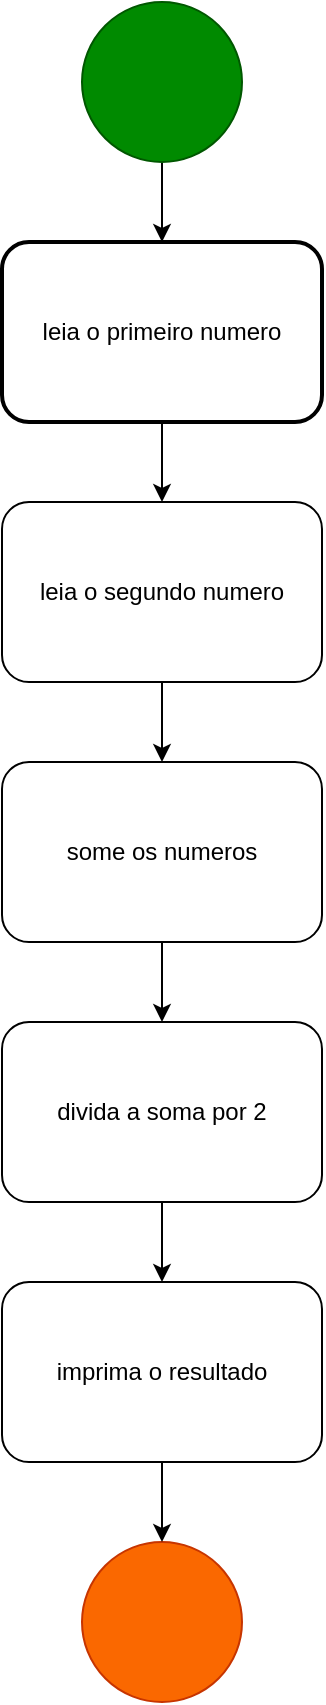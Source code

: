 <mxfile version="21.6.8" type="device" pages="9">
  <diagram name="Página-1" id="H6CZZJDaZ3A76MP3MWaN">
    <mxGraphModel dx="880" dy="470" grid="1" gridSize="10" guides="1" tooltips="1" connect="1" arrows="1" fold="1" page="1" pageScale="1" pageWidth="827" pageHeight="1169" math="0" shadow="0">
      <root>
        <mxCell id="0" />
        <mxCell id="1" parent="0" />
        <mxCell id="rmhpEG-eFEdcJl3DfR7P-1" style="edgeStyle=orthogonalEdgeStyle;rounded=0;orthogonalLoop=1;jettySize=auto;html=1;exitX=0.5;exitY=1;exitDx=0;exitDy=0;" parent="1" source="GiLqXCU0smTAHttTTbOr-2" target="GiLqXCU0smTAHttTTbOr-11" edge="1">
          <mxGeometry relative="1" as="geometry" />
        </mxCell>
        <mxCell id="GiLqXCU0smTAHttTTbOr-2" value="leia o primeiro numero" style="rounded=1;whiteSpace=wrap;html=1;rotation=0;strokeWidth=2;" parent="1" vertex="1">
          <mxGeometry x="334" y="280" width="160" height="90" as="geometry" />
        </mxCell>
        <mxCell id="rmhpEG-eFEdcJl3DfR7P-2" style="edgeStyle=orthogonalEdgeStyle;rounded=0;orthogonalLoop=1;jettySize=auto;html=1;exitX=0.5;exitY=1;exitDx=0;exitDy=0;entryX=0.5;entryY=0;entryDx=0;entryDy=0;" parent="1" source="GiLqXCU0smTAHttTTbOr-11" target="GiLqXCU0smTAHttTTbOr-13" edge="1">
          <mxGeometry relative="1" as="geometry" />
        </mxCell>
        <mxCell id="GiLqXCU0smTAHttTTbOr-11" value="leia o segundo numero" style="rounded=1;whiteSpace=wrap;html=1;rotation=0;" parent="1" vertex="1">
          <mxGeometry x="334" y="410" width="160" height="90" as="geometry" />
        </mxCell>
        <mxCell id="rmhpEG-eFEdcJl3DfR7P-5" style="edgeStyle=orthogonalEdgeStyle;rounded=0;orthogonalLoop=1;jettySize=auto;html=1;exitX=0.5;exitY=1;exitDx=0;exitDy=0;entryX=0.5;entryY=0;entryDx=0;entryDy=0;" parent="1" source="GiLqXCU0smTAHttTTbOr-13" target="GiLqXCU0smTAHttTTbOr-15" edge="1">
          <mxGeometry relative="1" as="geometry" />
        </mxCell>
        <mxCell id="GiLqXCU0smTAHttTTbOr-13" value="some os numeros" style="rounded=1;whiteSpace=wrap;html=1;rotation=0;" parent="1" vertex="1">
          <mxGeometry x="334" y="540" width="160" height="90" as="geometry" />
        </mxCell>
        <mxCell id="rmhpEG-eFEdcJl3DfR7P-6" style="edgeStyle=orthogonalEdgeStyle;rounded=0;orthogonalLoop=1;jettySize=auto;html=1;exitX=0.5;exitY=1;exitDx=0;exitDy=0;entryX=0.5;entryY=0;entryDx=0;entryDy=0;" parent="1" source="GiLqXCU0smTAHttTTbOr-15" target="GiLqXCU0smTAHttTTbOr-28" edge="1">
          <mxGeometry relative="1" as="geometry" />
        </mxCell>
        <mxCell id="GiLqXCU0smTAHttTTbOr-15" value="divida a soma por 2" style="rounded=1;whiteSpace=wrap;html=1;rotation=0;" parent="1" vertex="1">
          <mxGeometry x="334" y="670" width="160" height="90" as="geometry" />
        </mxCell>
        <mxCell id="GiLqXCU0smTAHttTTbOr-24" style="edgeStyle=orthogonalEdgeStyle;rounded=0;orthogonalLoop=1;jettySize=auto;html=1;exitX=0.5;exitY=1;exitDx=0;exitDy=0;entryX=0.5;entryY=0;entryDx=0;entryDy=0;" parent="1" source="GiLqXCU0smTAHttTTbOr-19" target="GiLqXCU0smTAHttTTbOr-2" edge="1">
          <mxGeometry relative="1" as="geometry" />
        </mxCell>
        <mxCell id="GiLqXCU0smTAHttTTbOr-19" value="" style="ellipse;whiteSpace=wrap;html=1;rounded=1;fillColor=#008a00;strokeColor=#005700;fontColor=#ffffff;" parent="1" vertex="1">
          <mxGeometry x="374" y="160" width="80" height="80" as="geometry" />
        </mxCell>
        <mxCell id="GiLqXCU0smTAHttTTbOr-21" value="" style="ellipse;whiteSpace=wrap;html=1;rounded=1;fillColor=#fa6800;strokeColor=#C73500;fontColor=#000000;" parent="1" vertex="1">
          <mxGeometry x="374" y="930" width="80" height="80" as="geometry" />
        </mxCell>
        <mxCell id="rmhpEG-eFEdcJl3DfR7P-7" style="edgeStyle=orthogonalEdgeStyle;rounded=0;orthogonalLoop=1;jettySize=auto;html=1;exitX=0.5;exitY=1;exitDx=0;exitDy=0;" parent="1" source="GiLqXCU0smTAHttTTbOr-28" target="GiLqXCU0smTAHttTTbOr-21" edge="1">
          <mxGeometry relative="1" as="geometry" />
        </mxCell>
        <mxCell id="GiLqXCU0smTAHttTTbOr-28" value="imprima o resultado" style="rounded=1;whiteSpace=wrap;html=1;rotation=0;" parent="1" vertex="1">
          <mxGeometry x="334" y="800" width="160" height="90" as="geometry" />
        </mxCell>
      </root>
    </mxGraphModel>
  </diagram>
  <diagram id="2WiTlAqmNzAVXMabmFwm" name="Página-2">
    <mxGraphModel dx="1120" dy="438" grid="1" gridSize="10" guides="1" tooltips="1" connect="1" arrows="1" fold="1" page="1" pageScale="1" pageWidth="827" pageHeight="1169" math="0" shadow="0">
      <root>
        <mxCell id="0" />
        <mxCell id="1" parent="0" />
        <mxCell id="jKcDJcE-GAd4kW_2jr4Q-3" value="" style="edgeStyle=orthogonalEdgeStyle;rounded=0;orthogonalLoop=1;jettySize=auto;html=1;" parent="1" source="jKcDJcE-GAd4kW_2jr4Q-1" target="jKcDJcE-GAd4kW_2jr4Q-2" edge="1">
          <mxGeometry relative="1" as="geometry" />
        </mxCell>
        <mxCell id="jKcDJcE-GAd4kW_2jr4Q-1" value="" style="ellipse;whiteSpace=wrap;html=1;fillColor=#008a00;fontColor=#ffffff;strokeColor=#005700;" parent="1" vertex="1">
          <mxGeometry x="374" y="185" width="80" height="80" as="geometry" />
        </mxCell>
        <mxCell id="jKcDJcE-GAd4kW_2jr4Q-5" value="" style="edgeStyle=orthogonalEdgeStyle;rounded=0;orthogonalLoop=1;jettySize=auto;html=1;" parent="1" source="jKcDJcE-GAd4kW_2jr4Q-2" target="jKcDJcE-GAd4kW_2jr4Q-4" edge="1">
          <mxGeometry relative="1" as="geometry" />
        </mxCell>
        <mxCell id="jKcDJcE-GAd4kW_2jr4Q-2" value="leia a primeira nota" style="whiteSpace=wrap;html=1;" parent="1" vertex="1">
          <mxGeometry x="354" y="295" width="120" height="60" as="geometry" />
        </mxCell>
        <mxCell id="jKcDJcE-GAd4kW_2jr4Q-7" value="" style="edgeStyle=orthogonalEdgeStyle;rounded=0;orthogonalLoop=1;jettySize=auto;html=1;" parent="1" source="jKcDJcE-GAd4kW_2jr4Q-4" target="jKcDJcE-GAd4kW_2jr4Q-6" edge="1">
          <mxGeometry relative="1" as="geometry" />
        </mxCell>
        <mxCell id="jKcDJcE-GAd4kW_2jr4Q-4" value="leia a segunda nota" style="whiteSpace=wrap;html=1;" parent="1" vertex="1">
          <mxGeometry x="354" y="385" width="120" height="60" as="geometry" />
        </mxCell>
        <mxCell id="jKcDJcE-GAd4kW_2jr4Q-9" value="" style="edgeStyle=orthogonalEdgeStyle;rounded=0;orthogonalLoop=1;jettySize=auto;html=1;" parent="1" source="jKcDJcE-GAd4kW_2jr4Q-6" target="jKcDJcE-GAd4kW_2jr4Q-8" edge="1">
          <mxGeometry relative="1" as="geometry" />
        </mxCell>
        <mxCell id="jKcDJcE-GAd4kW_2jr4Q-6" value="some as notas" style="whiteSpace=wrap;html=1;" parent="1" vertex="1">
          <mxGeometry x="354" y="475" width="120" height="60" as="geometry" />
        </mxCell>
        <mxCell id="jKcDJcE-GAd4kW_2jr4Q-15" value="" style="edgeStyle=orthogonalEdgeStyle;rounded=0;orthogonalLoop=1;jettySize=auto;html=1;" parent="1" source="jKcDJcE-GAd4kW_2jr4Q-8" target="jKcDJcE-GAd4kW_2jr4Q-14" edge="1">
          <mxGeometry relative="1" as="geometry" />
        </mxCell>
        <mxCell id="jKcDJcE-GAd4kW_2jr4Q-8" value="divida a soma por 2&lt;br&gt;&lt;b&gt;(média)&lt;/b&gt;" style="whiteSpace=wrap;html=1;" parent="1" vertex="1">
          <mxGeometry x="354" y="565" width="120" height="60" as="geometry" />
        </mxCell>
        <mxCell id="5qbx4bN7GCgbk9aEmt92-3" style="edgeStyle=orthogonalEdgeStyle;rounded=0;orthogonalLoop=1;jettySize=auto;html=1;exitX=1;exitY=1;exitDx=0;exitDy=0;entryX=0.5;entryY=0;entryDx=0;entryDy=0;" parent="1" source="jKcDJcE-GAd4kW_2jr4Q-14" target="jKcDJcE-GAd4kW_2jr4Q-22" edge="1">
          <mxGeometry relative="1" as="geometry" />
        </mxCell>
        <mxCell id="5qbx4bN7GCgbk9aEmt92-4" style="edgeStyle=orthogonalEdgeStyle;rounded=0;orthogonalLoop=1;jettySize=auto;html=1;exitX=0;exitY=1;exitDx=0;exitDy=0;entryX=0.5;entryY=0;entryDx=0;entryDy=0;" parent="1" source="jKcDJcE-GAd4kW_2jr4Q-14" target="jKcDJcE-GAd4kW_2jr4Q-18" edge="1">
          <mxGeometry relative="1" as="geometry" />
        </mxCell>
        <mxCell id="jKcDJcE-GAd4kW_2jr4Q-14" value="" style="rhombus;whiteSpace=wrap;html=1;" parent="1" vertex="1">
          <mxGeometry x="374" y="660" width="80" height="80" as="geometry" />
        </mxCell>
        <mxCell id="jKcDJcE-GAd4kW_2jr4Q-25" value="" style="edgeStyle=orthogonalEdgeStyle;rounded=0;orthogonalLoop=1;jettySize=auto;html=1;" parent="1" source="jKcDJcE-GAd4kW_2jr4Q-18" target="jKcDJcE-GAd4kW_2jr4Q-24" edge="1">
          <mxGeometry relative="1" as="geometry">
            <Array as="points">
              <mxPoint x="254" y="945" />
            </Array>
          </mxGeometry>
        </mxCell>
        <mxCell id="jKcDJcE-GAd4kW_2jr4Q-18" value="exiba #partiuestágio" style="whiteSpace=wrap;html=1;" parent="1" vertex="1">
          <mxGeometry x="194" y="810" width="120" height="60" as="geometry" />
        </mxCell>
        <mxCell id="jKcDJcE-GAd4kW_2jr4Q-26" style="edgeStyle=orthogonalEdgeStyle;rounded=0;orthogonalLoop=1;jettySize=auto;html=1;entryX=1;entryY=0.5;entryDx=0;entryDy=0;" parent="1" source="jKcDJcE-GAd4kW_2jr4Q-22" target="jKcDJcE-GAd4kW_2jr4Q-24" edge="1">
          <mxGeometry relative="1" as="geometry">
            <Array as="points">
              <mxPoint x="574" y="945" />
            </Array>
          </mxGeometry>
        </mxCell>
        <mxCell id="jKcDJcE-GAd4kW_2jr4Q-22" value="exiba #partiutentardenovo" style="whiteSpace=wrap;html=1;" parent="1" vertex="1">
          <mxGeometry x="514" y="810" width="120" height="60" as="geometry" />
        </mxCell>
        <mxCell id="jKcDJcE-GAd4kW_2jr4Q-24" value="" style="ellipse;whiteSpace=wrap;html=1;fillColor=#fa6800;fontColor=#000000;strokeColor=#C73500;" parent="1" vertex="1">
          <mxGeometry x="374" y="905" width="80" height="80" as="geometry" />
        </mxCell>
        <mxCell id="5qbx4bN7GCgbk9aEmt92-1" value="media =&amp;gt; 5" style="text;html=1;align=center;verticalAlign=middle;resizable=0;points=[];autosize=1;strokeColor=none;fillColor=none;" parent="1" vertex="1">
          <mxGeometry x="204" y="685" width="80" height="30" as="geometry" />
        </mxCell>
        <mxCell id="5qbx4bN7GCgbk9aEmt92-2" value="else&amp;nbsp;" style="text;html=1;align=center;verticalAlign=middle;resizable=0;points=[];autosize=1;strokeColor=none;fillColor=none;" parent="1" vertex="1">
          <mxGeometry x="549" y="685" width="50" height="30" as="geometry" />
        </mxCell>
      </root>
    </mxGraphModel>
  </diagram>
  <diagram id="hwgz74N4RbA0Jtk6_3F_" name="Página-3">
    <mxGraphModel dx="1120" dy="438" grid="1" gridSize="10" guides="1" tooltips="1" connect="1" arrows="1" fold="1" page="1" pageScale="1" pageWidth="827" pageHeight="1169" math="0" shadow="0">
      <root>
        <mxCell id="0" />
        <mxCell id="1" parent="0" />
        <mxCell id="AX14M4wZ8D0rtmwBEDEG-3" value="" style="edgeStyle=orthogonalEdgeStyle;rounded=0;orthogonalLoop=1;jettySize=auto;html=1;" parent="1" target="AX14M4wZ8D0rtmwBEDEG-2" edge="1">
          <mxGeometry relative="1" as="geometry">
            <mxPoint x="420" y="250" as="sourcePoint" />
          </mxGeometry>
        </mxCell>
        <mxCell id="47gZDrqgDoXXHx8Yaqx1-3" value="" style="ellipse;whiteSpace=wrap;html=1;fillColor=#008a00;fontColor=#ffffff;strokeColor=#005700;" parent="1" vertex="1">
          <mxGeometry x="380" y="170" width="80" height="80" as="geometry" />
        </mxCell>
        <mxCell id="AX14M4wZ8D0rtmwBEDEG-5" value="" style="edgeStyle=orthogonalEdgeStyle;rounded=0;orthogonalLoop=1;jettySize=auto;html=1;" parent="1" source="AX14M4wZ8D0rtmwBEDEG-2" target="AX14M4wZ8D0rtmwBEDEG-4" edge="1">
          <mxGeometry relative="1" as="geometry" />
        </mxCell>
        <mxCell id="AX14M4wZ8D0rtmwBEDEG-2" value="Leia &quot;&lt;b&gt;sexo&lt;/b&gt;&quot; do usuário" style="whiteSpace=wrap;html=1;" parent="1" vertex="1">
          <mxGeometry x="360" y="290" width="120" height="60" as="geometry" />
        </mxCell>
        <mxCell id="AX14M4wZ8D0rtmwBEDEG-7" value="" style="edgeStyle=orthogonalEdgeStyle;rounded=0;orthogonalLoop=1;jettySize=auto;html=1;" parent="1" source="AX14M4wZ8D0rtmwBEDEG-4" target="AX14M4wZ8D0rtmwBEDEG-6" edge="1">
          <mxGeometry relative="1" as="geometry" />
        </mxCell>
        <mxCell id="AX14M4wZ8D0rtmwBEDEG-4" value="Leia &quot;&lt;b&gt;idade&lt;/b&gt;&quot; do usuário" style="whiteSpace=wrap;html=1;" parent="1" vertex="1">
          <mxGeometry x="360" y="390" width="120" height="60" as="geometry" />
        </mxCell>
        <mxCell id="AX14M4wZ8D0rtmwBEDEG-43" style="edgeStyle=orthogonalEdgeStyle;rounded=0;orthogonalLoop=1;jettySize=auto;html=1;exitX=0;exitY=0.5;exitDx=0;exitDy=0;entryX=1;entryY=0.5;entryDx=0;entryDy=0;" parent="1" source="AX14M4wZ8D0rtmwBEDEG-6" target="AX14M4wZ8D0rtmwBEDEG-10" edge="1">
          <mxGeometry relative="1" as="geometry" />
        </mxCell>
        <mxCell id="gdsL8GGrKXuAbGuvxiwc-1" style="edgeStyle=orthogonalEdgeStyle;rounded=0;orthogonalLoop=1;jettySize=auto;html=1;exitX=0;exitY=1;exitDx=0;exitDy=0;entryX=1;entryY=0.5;entryDx=0;entryDy=0;" parent="1" source="AX14M4wZ8D0rtmwBEDEG-6" target="AX14M4wZ8D0rtmwBEDEG-30" edge="1">
          <mxGeometry relative="1" as="geometry">
            <Array as="points">
              <mxPoint x="400" y="630" />
            </Array>
          </mxGeometry>
        </mxCell>
        <mxCell id="gdsL8GGrKXuAbGuvxiwc-3" style="edgeStyle=orthogonalEdgeStyle;rounded=0;orthogonalLoop=1;jettySize=auto;html=1;exitX=1;exitY=1;exitDx=0;exitDy=0;entryX=0;entryY=0.5;entryDx=0;entryDy=0;" parent="1" source="AX14M4wZ8D0rtmwBEDEG-6" target="AX14M4wZ8D0rtmwBEDEG-33" edge="1">
          <mxGeometry relative="1" as="geometry">
            <Array as="points">
              <mxPoint x="440" y="630" />
            </Array>
          </mxGeometry>
        </mxCell>
        <mxCell id="gdsL8GGrKXuAbGuvxiwc-5" style="edgeStyle=orthogonalEdgeStyle;rounded=0;orthogonalLoop=1;jettySize=auto;html=1;exitX=1;exitY=0.5;exitDx=0;exitDy=0;entryX=0;entryY=0.5;entryDx=0;entryDy=0;" parent="1" source="AX14M4wZ8D0rtmwBEDEG-6" target="AX14M4wZ8D0rtmwBEDEG-16" edge="1">
          <mxGeometry relative="1" as="geometry" />
        </mxCell>
        <mxCell id="AX14M4wZ8D0rtmwBEDEG-6" value="" style="rhombus;whiteSpace=wrap;html=1;" parent="1" vertex="1">
          <mxGeometry x="380" y="480" width="80" height="80" as="geometry" />
        </mxCell>
        <mxCell id="AX14M4wZ8D0rtmwBEDEG-37" style="edgeStyle=orthogonalEdgeStyle;rounded=0;orthogonalLoop=1;jettySize=auto;html=1;exitX=0;exitY=0.5;exitDx=0;exitDy=0;entryX=0;entryY=0.5;entryDx=0;entryDy=0;" parent="1" source="AX14M4wZ8D0rtmwBEDEG-10" target="AX14M4wZ8D0rtmwBEDEG-35" edge="1">
          <mxGeometry relative="1" as="geometry" />
        </mxCell>
        <mxCell id="AX14M4wZ8D0rtmwBEDEG-10" value="imprima: Você é homem e menino" style="whiteSpace=wrap;html=1;" parent="1" vertex="1">
          <mxGeometry x="60" y="490" width="120" height="60" as="geometry" />
        </mxCell>
        <mxCell id="AX14M4wZ8D0rtmwBEDEG-39" style="edgeStyle=orthogonalEdgeStyle;rounded=0;orthogonalLoop=1;jettySize=auto;html=1;exitX=1;exitY=0.5;exitDx=0;exitDy=0;entryX=1;entryY=0.5;entryDx=0;entryDy=0;" parent="1" source="AX14M4wZ8D0rtmwBEDEG-16" target="AX14M4wZ8D0rtmwBEDEG-35" edge="1">
          <mxGeometry relative="1" as="geometry" />
        </mxCell>
        <mxCell id="AX14M4wZ8D0rtmwBEDEG-16" value="imprima: Você é homem maior de idade" style="whiteSpace=wrap;html=1;" parent="1" vertex="1">
          <mxGeometry x="660" y="490" width="120" height="60" as="geometry" />
        </mxCell>
        <mxCell id="AX14M4wZ8D0rtmwBEDEG-38" style="edgeStyle=orthogonalEdgeStyle;rounded=0;orthogonalLoop=1;jettySize=auto;html=1;exitX=0;exitY=0.5;exitDx=0;exitDy=0;" parent="1" source="AX14M4wZ8D0rtmwBEDEG-30" edge="1">
          <mxGeometry relative="1" as="geometry">
            <mxPoint x="40" y="630.286" as="targetPoint" />
          </mxGeometry>
        </mxCell>
        <mxCell id="AX14M4wZ8D0rtmwBEDEG-30" value="imprima:&amp;nbsp;Você é mulher e menina" style="whiteSpace=wrap;html=1;" parent="1" vertex="1">
          <mxGeometry x="60" y="600" width="120" height="60" as="geometry" />
        </mxCell>
        <mxCell id="AX14M4wZ8D0rtmwBEDEG-40" style="edgeStyle=orthogonalEdgeStyle;rounded=0;orthogonalLoop=1;jettySize=auto;html=1;exitX=1;exitY=0.5;exitDx=0;exitDy=0;" parent="1" source="AX14M4wZ8D0rtmwBEDEG-33" edge="1">
          <mxGeometry relative="1" as="geometry">
            <mxPoint x="800" y="630.286" as="targetPoint" />
          </mxGeometry>
        </mxCell>
        <mxCell id="AX14M4wZ8D0rtmwBEDEG-33" value="imprima: Você é mulher maior de idade" style="whiteSpace=wrap;html=1;" parent="1" vertex="1">
          <mxGeometry x="660" y="600" width="120" height="60" as="geometry" />
        </mxCell>
        <mxCell id="AX14M4wZ8D0rtmwBEDEG-35" value="" style="ellipse;whiteSpace=wrap;html=1;fillColor=#fa6800;fontColor=#000000;strokeColor=#C73500;" parent="1" vertex="1">
          <mxGeometry x="380" y="670" width="80" height="80" as="geometry" />
        </mxCell>
        <mxCell id="AX14M4wZ8D0rtmwBEDEG-44" value="sexo == h &amp;amp; idade &amp;lt; 18" style="text;html=1;align=center;verticalAlign=middle;resizable=0;points=[];autosize=1;strokeColor=none;fillColor=none;" parent="1" vertex="1">
          <mxGeometry x="205" y="488" width="150" height="30" as="geometry" />
        </mxCell>
        <mxCell id="EqXh3jBOPlepmVhk-BQf-1" value="sexo == m &amp;amp; idade &amp;lt;18" style="text;html=1;align=center;verticalAlign=middle;resizable=0;points=[];autosize=1;strokeColor=none;fillColor=none;" parent="1" vertex="1">
          <mxGeometry x="220" y="600" width="150" height="30" as="geometry" />
        </mxCell>
        <mxCell id="gdsL8GGrKXuAbGuvxiwc-2" value="sexo == m &amp;amp; idade &amp;gt;17" style="text;html=1;align=center;verticalAlign=middle;resizable=0;points=[];autosize=1;strokeColor=none;fillColor=none;" parent="1" vertex="1">
          <mxGeometry x="475" y="590" width="150" height="30" as="geometry" />
        </mxCell>
        <mxCell id="gdsL8GGrKXuAbGuvxiwc-4" value="sexo == h &amp;amp; idade &amp;gt;17" style="text;html=1;align=center;verticalAlign=middle;resizable=0;points=[];autosize=1;strokeColor=none;fillColor=none;" parent="1" vertex="1">
          <mxGeometry x="480" y="488" width="140" height="30" as="geometry" />
        </mxCell>
      </root>
    </mxGraphModel>
  </diagram>
  <diagram id="ynu5zWJEiRXFeJz-fa0A" name="Página-4">
    <mxGraphModel dx="1318" dy="555" grid="1" gridSize="10" guides="1" tooltips="1" connect="1" arrows="1" fold="1" page="1" pageScale="1" pageWidth="827" pageHeight="1169" math="0" shadow="0">
      <root>
        <mxCell id="0" />
        <mxCell id="1" parent="0" />
        <mxCell id="etqhUvsWyQRm-McVKLlM-3" value="" style="edgeStyle=orthogonalEdgeStyle;rounded=0;orthogonalLoop=1;jettySize=auto;html=1;" parent="1" source="etqhUvsWyQRm-McVKLlM-1" target="etqhUvsWyQRm-McVKLlM-2" edge="1">
          <mxGeometry relative="1" as="geometry" />
        </mxCell>
        <mxCell id="etqhUvsWyQRm-McVKLlM-1" value="" style="ellipse;whiteSpace=wrap;html=1;fillColor=#008a00;fontColor=#ffffff;strokeColor=#005700;" parent="1" vertex="1">
          <mxGeometry x="210" y="300" width="80" height="80" as="geometry" />
        </mxCell>
        <mxCell id="etqhUvsWyQRm-McVKLlM-5" value="" style="edgeStyle=orthogonalEdgeStyle;rounded=0;orthogonalLoop=1;jettySize=auto;html=1;" parent="1" source="etqhUvsWyQRm-McVKLlM-2" target="etqhUvsWyQRm-McVKLlM-4" edge="1">
          <mxGeometry relative="1" as="geometry" />
        </mxCell>
        <mxCell id="etqhUvsWyQRm-McVKLlM-2" value="Leia Estado de Nascimento (&lt;b&gt;ES&lt;/b&gt;)" style="whiteSpace=wrap;html=1;" parent="1" vertex="1">
          <mxGeometry x="340" y="310" width="120" height="60" as="geometry" />
        </mxCell>
        <mxCell id="etqhUvsWyQRm-McVKLlM-8" value="" style="edgeStyle=orthogonalEdgeStyle;rounded=0;orthogonalLoop=1;jettySize=auto;html=1;" parent="1" source="etqhUvsWyQRm-McVKLlM-4" target="etqhUvsWyQRm-McVKLlM-7" edge="1">
          <mxGeometry relative="1" as="geometry">
            <Array as="points">
              <mxPoint x="564" y="570" />
              <mxPoint x="400" y="570" />
            </Array>
          </mxGeometry>
        </mxCell>
        <mxCell id="IHtmsZr_s-w7X0BS1OfV-5" value="" style="edgeStyle=orthogonalEdgeStyle;rounded=0;orthogonalLoop=1;jettySize=auto;html=1;" parent="1" source="etqhUvsWyQRm-McVKLlM-4" target="IHtmsZr_s-w7X0BS1OfV-4" edge="1">
          <mxGeometry relative="1" as="geometry" />
        </mxCell>
        <mxCell id="etqhUvsWyQRm-McVKLlM-4" value="" style="rhombus;whiteSpace=wrap;html=1;" parent="1" vertex="1">
          <mxGeometry x="524" y="300" width="80" height="80" as="geometry" />
        </mxCell>
        <mxCell id="IHtmsZr_s-w7X0BS1OfV-2" style="edgeStyle=orthogonalEdgeStyle;rounded=0;orthogonalLoop=1;jettySize=auto;html=1;exitX=0.5;exitY=0;exitDx=0;exitDy=0;entryX=0.5;entryY=1;entryDx=0;entryDy=0;" parent="1" source="etqhUvsWyQRm-McVKLlM-7" target="etqhUvsWyQRm-McVKLlM-2" edge="1">
          <mxGeometry relative="1" as="geometry" />
        </mxCell>
        <mxCell id="etqhUvsWyQRm-McVKLlM-7" value="exiba &quot;Estado inválido, insira novamente&quot;" style="whiteSpace=wrap;html=1;" parent="1" vertex="1">
          <mxGeometry x="340" y="450" width="120" height="60" as="geometry" />
        </mxCell>
        <mxCell id="etqhUvsWyQRm-McVKLlM-10" value="else" style="text;html=1;align=center;verticalAlign=middle;resizable=0;points=[];autosize=1;strokeColor=none;fillColor=none;" parent="1" vertex="1">
          <mxGeometry x="455" y="525" width="50" height="30" as="geometry" />
        </mxCell>
        <mxCell id="IHtmsZr_s-w7X0BS1OfV-3" value="Caso ES seja válido" style="text;html=1;align=center;verticalAlign=middle;resizable=0;points=[];autosize=1;strokeColor=none;fillColor=none;" parent="1" vertex="1">
          <mxGeometry x="604" y="310" width="130" height="30" as="geometry" />
        </mxCell>
        <mxCell id="IHtmsZr_s-w7X0BS1OfV-7" value="" style="edgeStyle=orthogonalEdgeStyle;rounded=0;orthogonalLoop=1;jettySize=auto;html=1;" parent="1" source="IHtmsZr_s-w7X0BS1OfV-4" target="IHtmsZr_s-w7X0BS1OfV-6" edge="1">
          <mxGeometry relative="1" as="geometry" />
        </mxCell>
        <mxCell id="IHtmsZr_s-w7X0BS1OfV-4" value="Leia quantidade de &quot;&lt;b&gt;filhos&quot;&lt;/b&gt;" style="whiteSpace=wrap;html=1;" parent="1" vertex="1">
          <mxGeometry x="750" y="310" width="120" height="60" as="geometry" />
        </mxCell>
        <mxCell id="IHtmsZr_s-w7X0BS1OfV-9" value="" style="edgeStyle=orthogonalEdgeStyle;rounded=0;orthogonalLoop=1;jettySize=auto;html=1;" parent="1" source="IHtmsZr_s-w7X0BS1OfV-6" target="IHtmsZr_s-w7X0BS1OfV-8" edge="1">
          <mxGeometry relative="1" as="geometry">
            <Array as="points">
              <mxPoint x="970" y="570" />
              <mxPoint x="810" y="570" />
            </Array>
          </mxGeometry>
        </mxCell>
        <mxCell id="IHtmsZr_s-w7X0BS1OfV-16" style="edgeStyle=orthogonalEdgeStyle;rounded=0;orthogonalLoop=1;jettySize=auto;html=1;exitX=1;exitY=0.5;exitDx=0;exitDy=0;entryX=0.5;entryY=0;entryDx=0;entryDy=0;" parent="1" source="IHtmsZr_s-w7X0BS1OfV-6" target="IHtmsZr_s-w7X0BS1OfV-15" edge="1">
          <mxGeometry relative="1" as="geometry" />
        </mxCell>
        <mxCell id="IHtmsZr_s-w7X0BS1OfV-6" value="" style="rhombus;whiteSpace=wrap;html=1;" parent="1" vertex="1">
          <mxGeometry x="930" y="300" width="80" height="80" as="geometry" />
        </mxCell>
        <mxCell id="IHtmsZr_s-w7X0BS1OfV-14" style="edgeStyle=orthogonalEdgeStyle;rounded=0;orthogonalLoop=1;jettySize=auto;html=1;exitX=0.5;exitY=0;exitDx=0;exitDy=0;entryX=0.5;entryY=1;entryDx=0;entryDy=0;" parent="1" source="IHtmsZr_s-w7X0BS1OfV-8" target="IHtmsZr_s-w7X0BS1OfV-4" edge="1">
          <mxGeometry relative="1" as="geometry" />
        </mxCell>
        <mxCell id="IHtmsZr_s-w7X0BS1OfV-8" value="Exiba &quot;o valor deve ser entre 0 e 15&quot;" style="whiteSpace=wrap;html=1;" parent="1" vertex="1">
          <mxGeometry x="750" y="450" width="120" height="60" as="geometry" />
        </mxCell>
        <mxCell id="IHtmsZr_s-w7X0BS1OfV-10" value="else" style="text;html=1;align=center;verticalAlign=middle;resizable=0;points=[];autosize=1;strokeColor=none;fillColor=none;" parent="1" vertex="1">
          <mxGeometry x="860" y="525" width="50" height="30" as="geometry" />
        </mxCell>
        <mxCell id="IHtmsZr_s-w7X0BS1OfV-13" value="Caso filhos&amp;nbsp;=&amp;gt; 0 &amp;amp;&amp;amp; &amp;lt; 16" style="text;html=1;align=center;verticalAlign=middle;resizable=0;points=[];autosize=1;strokeColor=none;fillColor=none;" parent="1" vertex="1">
          <mxGeometry x="1010" y="295" width="160" height="30" as="geometry" />
        </mxCell>
        <mxCell id="IHtmsZr_s-w7X0BS1OfV-19" value="" style="edgeStyle=orthogonalEdgeStyle;rounded=0;orthogonalLoop=1;jettySize=auto;html=1;" parent="1" source="IHtmsZr_s-w7X0BS1OfV-15" target="IHtmsZr_s-w7X0BS1OfV-18" edge="1">
          <mxGeometry relative="1" as="geometry" />
        </mxCell>
        <mxCell id="IHtmsZr_s-w7X0BS1OfV-21" value="" style="edgeStyle=orthogonalEdgeStyle;rounded=0;orthogonalLoop=1;jettySize=auto;html=1;" parent="1" source="IHtmsZr_s-w7X0BS1OfV-15" target="IHtmsZr_s-w7X0BS1OfV-20" edge="1">
          <mxGeometry relative="1" as="geometry">
            <Array as="points">
              <mxPoint x="1200" y="500" />
              <mxPoint x="1105" y="500" />
            </Array>
          </mxGeometry>
        </mxCell>
        <mxCell id="IHtmsZr_s-w7X0BS1OfV-27" value="" style="edgeStyle=orthogonalEdgeStyle;rounded=0;orthogonalLoop=1;jettySize=auto;html=1;" parent="1" source="IHtmsZr_s-w7X0BS1OfV-15" target="IHtmsZr_s-w7X0BS1OfV-26" edge="1">
          <mxGeometry relative="1" as="geometry">
            <Array as="points">
              <mxPoint x="1240" y="500" />
              <mxPoint x="1340" y="500" />
            </Array>
          </mxGeometry>
        </mxCell>
        <mxCell id="IHtmsZr_s-w7X0BS1OfV-31" value="" style="edgeStyle=orthogonalEdgeStyle;rounded=0;orthogonalLoop=1;jettySize=auto;html=1;" parent="1" source="IHtmsZr_s-w7X0BS1OfV-15" target="IHtmsZr_s-w7X0BS1OfV-30" edge="1">
          <mxGeometry relative="1" as="geometry" />
        </mxCell>
        <mxCell id="IHtmsZr_s-w7X0BS1OfV-37" style="edgeStyle=orthogonalEdgeStyle;rounded=0;orthogonalLoop=1;jettySize=auto;html=1;exitX=0.5;exitY=1;exitDx=0;exitDy=0;entryX=0.5;entryY=0;entryDx=0;entryDy=0;" parent="1" source="IHtmsZr_s-w7X0BS1OfV-15" target="IHtmsZr_s-w7X0BS1OfV-36" edge="1">
          <mxGeometry relative="1" as="geometry" />
        </mxCell>
        <mxCell id="9WdmQriS4XZOdGBusEXa-1" value="filhos == 1" style="edgeLabel;html=1;align=center;verticalAlign=middle;resizable=0;points=[];" vertex="1" connectable="0" parent="IHtmsZr_s-w7X0BS1OfV-37">
          <mxGeometry x="0.578" relative="1" as="geometry">
            <mxPoint x="1" as="offset" />
          </mxGeometry>
        </mxCell>
        <mxCell id="IHtmsZr_s-w7X0BS1OfV-15" value="" style="rhombus;whiteSpace=wrap;html=1;" parent="1" vertex="1">
          <mxGeometry x="1180" y="380" width="80" height="80" as="geometry" />
        </mxCell>
        <mxCell id="IHtmsZr_s-w7X0BS1OfV-46" style="edgeStyle=orthogonalEdgeStyle;rounded=0;orthogonalLoop=1;jettySize=auto;html=1;exitX=0.5;exitY=1;exitDx=0;exitDy=0;entryX=0;entryY=0.5;entryDx=0;entryDy=0;" parent="1" source="IHtmsZr_s-w7X0BS1OfV-18" target="IHtmsZr_s-w7X0BS1OfV-42" edge="1">
          <mxGeometry relative="1" as="geometry" />
        </mxCell>
        <mxCell id="IHtmsZr_s-w7X0BS1OfV-18" value="exiba &quot;#tv&amp;nbsp; #internet&amp;nbsp; #videogame&quot;" style="whiteSpace=wrap;html=1;" parent="1" vertex="1">
          <mxGeometry x="950" y="630" width="120" height="60" as="geometry" />
        </mxCell>
        <mxCell id="IHtmsZr_s-w7X0BS1OfV-47" style="edgeStyle=orthogonalEdgeStyle;rounded=0;orthogonalLoop=1;jettySize=auto;html=1;exitX=0.5;exitY=1;exitDx=0;exitDy=0;entryX=0;entryY=0.5;entryDx=0;entryDy=0;" parent="1" source="IHtmsZr_s-w7X0BS1OfV-20" target="IHtmsZr_s-w7X0BS1OfV-42" edge="1">
          <mxGeometry relative="1" as="geometry" />
        </mxCell>
        <mxCell id="IHtmsZr_s-w7X0BS1OfV-20" value="exiba &quot;#cresceiemultiplicaivos&quot;" style="whiteSpace=wrap;html=1;" parent="1" vertex="1">
          <mxGeometry x="1025" y="540" width="160" height="70" as="geometry" />
        </mxCell>
        <mxCell id="IHtmsZr_s-w7X0BS1OfV-22" value="filhos == 0" style="text;html=1;align=center;verticalAlign=middle;resizable=0;points=[];autosize=1;strokeColor=none;fillColor=none;" parent="1" vertex="1">
          <mxGeometry x="1065" y="388" width="80" height="30" as="geometry" />
        </mxCell>
        <mxCell id="IHtmsZr_s-w7X0BS1OfV-23" value="filhos &amp;gt; 3" style="text;html=1;align=center;verticalAlign=middle;resizable=0;points=[];autosize=1;strokeColor=none;fillColor=none;" parent="1" vertex="1">
          <mxGeometry x="1095" y="460" width="70" height="30" as="geometry" />
        </mxCell>
        <mxCell id="IHtmsZr_s-w7X0BS1OfV-44" style="edgeStyle=orthogonalEdgeStyle;rounded=0;orthogonalLoop=1;jettySize=auto;html=1;exitX=0.5;exitY=1;exitDx=0;exitDy=0;entryX=1;entryY=0.5;entryDx=0;entryDy=0;" parent="1" source="IHtmsZr_s-w7X0BS1OfV-26" target="IHtmsZr_s-w7X0BS1OfV-42" edge="1">
          <mxGeometry relative="1" as="geometry" />
        </mxCell>
        <mxCell id="IHtmsZr_s-w7X0BS1OfV-26" value="exiba &quot;#nãotemtv&quot;." style="whiteSpace=wrap;html=1;" parent="1" vertex="1">
          <mxGeometry x="1250" y="540" width="150" height="70" as="geometry" />
        </mxCell>
        <mxCell id="IHtmsZr_s-w7X0BS1OfV-29" value="filhos == 2" style="text;html=1;align=center;verticalAlign=middle;resizable=0;points=[];autosize=1;strokeColor=none;fillColor=none;" parent="1" vertex="1">
          <mxGeometry x="1260" y="460" width="80" height="30" as="geometry" />
        </mxCell>
        <mxCell id="IHtmsZr_s-w7X0BS1OfV-45" style="edgeStyle=orthogonalEdgeStyle;rounded=0;orthogonalLoop=1;jettySize=auto;html=1;exitX=0.5;exitY=1;exitDx=0;exitDy=0;" parent="1" source="IHtmsZr_s-w7X0BS1OfV-30" edge="1">
          <mxGeometry relative="1" as="geometry">
            <mxPoint x="1260" y="840" as="targetPoint" />
            <Array as="points">
              <mxPoint x="1420" y="840" />
            </Array>
          </mxGeometry>
        </mxCell>
        <mxCell id="IHtmsZr_s-w7X0BS1OfV-30" value="exiba &quot;#nãotemtv&amp;nbsp; #nãoteminternet #nãotemvideogame&quot;" style="whiteSpace=wrap;html=1;" parent="1" vertex="1">
          <mxGeometry x="1360" y="630" width="120" height="60" as="geometry" />
        </mxCell>
        <mxCell id="IHtmsZr_s-w7X0BS1OfV-43" style="edgeStyle=orthogonalEdgeStyle;rounded=0;orthogonalLoop=1;jettySize=auto;html=1;exitX=0.5;exitY=1;exitDx=0;exitDy=0;entryX=0.5;entryY=0;entryDx=0;entryDy=0;" parent="1" source="IHtmsZr_s-w7X0BS1OfV-36" target="IHtmsZr_s-w7X0BS1OfV-42" edge="1">
          <mxGeometry relative="1" as="geometry" />
        </mxCell>
        <mxCell id="IHtmsZr_s-w7X0BS1OfV-36" value="exiba &quot;#nãotemvideogame&quot;." style="whiteSpace=wrap;html=1;" parent="1" vertex="1">
          <mxGeometry x="1160" y="690" width="120" height="60" as="geometry" />
        </mxCell>
        <mxCell id="IHtmsZr_s-w7X0BS1OfV-40" value="filhos == 3" style="text;html=1;align=center;verticalAlign=middle;resizable=0;points=[];autosize=1;strokeColor=none;fillColor=none;" parent="1" vertex="1">
          <mxGeometry x="1270" y="388" width="80" height="30" as="geometry" />
        </mxCell>
        <mxCell id="IHtmsZr_s-w7X0BS1OfV-42" value="" style="ellipse;whiteSpace=wrap;html=1;fillColor=#fa6800;fontColor=#000000;strokeColor=#C73500;" parent="1" vertex="1">
          <mxGeometry x="1180" y="800" width="80" height="80" as="geometry" />
        </mxCell>
      </root>
    </mxGraphModel>
  </diagram>
  <diagram id="lBf_OcPdTJTQ51VPXn7i" name="Página-5">
    <mxGraphModel dx="974" dy="410" grid="1" gridSize="10" guides="1" tooltips="1" connect="1" arrows="1" fold="1" page="1" pageScale="1" pageWidth="827" pageHeight="1169" math="0" shadow="0">
      <root>
        <mxCell id="0" />
        <mxCell id="1" parent="0" />
        <mxCell id="RnrBrT2a1BA5hPHtNFuJ-3" value="" style="edgeStyle=orthogonalEdgeStyle;rounded=0;orthogonalLoop=1;jettySize=auto;html=1;" parent="1" source="RnrBrT2a1BA5hPHtNFuJ-1" target="RnrBrT2a1BA5hPHtNFuJ-2" edge="1">
          <mxGeometry relative="1" as="geometry" />
        </mxCell>
        <mxCell id="RnrBrT2a1BA5hPHtNFuJ-1" value="" style="ellipse;whiteSpace=wrap;html=1;fillColor=#60a917;fontColor=#ffffff;strokeColor=#2D7600;" parent="1" vertex="1">
          <mxGeometry x="373" y="327" width="80" height="80" as="geometry" />
        </mxCell>
        <mxCell id="RnrBrT2a1BA5hPHtNFuJ-5" value="" style="edgeStyle=orthogonalEdgeStyle;rounded=0;orthogonalLoop=1;jettySize=auto;html=1;" parent="1" source="RnrBrT2a1BA5hPHtNFuJ-2" target="RnrBrT2a1BA5hPHtNFuJ-4" edge="1">
          <mxGeometry relative="1" as="geometry" />
        </mxCell>
        <mxCell id="RnrBrT2a1BA5hPHtNFuJ-2" value="Leia &quot;Horas de sono por noite&quot;(HS)" style="whiteSpace=wrap;html=1;" parent="1" vertex="1">
          <mxGeometry x="353" y="457" width="120" height="60" as="geometry" />
        </mxCell>
        <mxCell id="RnrBrT2a1BA5hPHtNFuJ-7" value="" style="edgeStyle=orthogonalEdgeStyle;rounded=0;orthogonalLoop=1;jettySize=auto;html=1;" parent="1" source="RnrBrT2a1BA5hPHtNFuJ-4" target="RnrBrT2a1BA5hPHtNFuJ-6" edge="1">
          <mxGeometry relative="1" as="geometry">
            <Array as="points">
              <mxPoint x="473" y="587" />
              <mxPoint x="473" y="587" />
            </Array>
          </mxGeometry>
        </mxCell>
        <mxCell id="RnrBrT2a1BA5hPHtNFuJ-10" style="edgeStyle=orthogonalEdgeStyle;rounded=0;orthogonalLoop=1;jettySize=auto;html=1;exitX=1;exitY=1;exitDx=0;exitDy=0;entryX=0.5;entryY=0;entryDx=0;entryDy=0;" parent="1" source="RnrBrT2a1BA5hPHtNFuJ-4" target="RnrBrT2a1BA5hPHtNFuJ-9" edge="1">
          <mxGeometry relative="1" as="geometry" />
        </mxCell>
        <mxCell id="RnrBrT2a1BA5hPHtNFuJ-12" value="" style="edgeStyle=orthogonalEdgeStyle;rounded=0;orthogonalLoop=1;jettySize=auto;html=1;" parent="1" source="RnrBrT2a1BA5hPHtNFuJ-4" target="RnrBrT2a1BA5hPHtNFuJ-11" edge="1">
          <mxGeometry relative="1" as="geometry">
            <Array as="points">
              <mxPoint x="234" y="587" />
            </Array>
          </mxGeometry>
        </mxCell>
        <mxCell id="RnrBrT2a1BA5hPHtNFuJ-14" value="" style="edgeStyle=orthogonalEdgeStyle;rounded=0;orthogonalLoop=1;jettySize=auto;html=1;" parent="1" source="RnrBrT2a1BA5hPHtNFuJ-4" target="RnrBrT2a1BA5hPHtNFuJ-13" edge="1">
          <mxGeometry relative="1" as="geometry">
            <Array as="points">
              <mxPoint x="234" y="627" />
            </Array>
          </mxGeometry>
        </mxCell>
        <mxCell id="RnrBrT2a1BA5hPHtNFuJ-4" value="" style="rhombus;whiteSpace=wrap;html=1;" parent="1" vertex="1">
          <mxGeometry x="373" y="567" width="80" height="80" as="geometry" />
        </mxCell>
        <mxCell id="RnrBrT2a1BA5hPHtNFuJ-17" style="edgeStyle=orthogonalEdgeStyle;rounded=0;orthogonalLoop=1;jettySize=auto;html=1;exitX=1;exitY=0.5;exitDx=0;exitDy=0;entryX=1;entryY=0.5;entryDx=0;entryDy=0;" parent="1" source="RnrBrT2a1BA5hPHtNFuJ-6" target="RnrBrT2a1BA5hPHtNFuJ-15" edge="1">
          <mxGeometry relative="1" as="geometry" />
        </mxCell>
        <mxCell id="RnrBrT2a1BA5hPHtNFuJ-6" value="exiba &quot;Pouca concentração&quot;" style="whiteSpace=wrap;html=1;" parent="1" vertex="1">
          <mxGeometry x="533" y="487" width="120" height="60" as="geometry" />
        </mxCell>
        <mxCell id="RnrBrT2a1BA5hPHtNFuJ-18" style="edgeStyle=orthogonalEdgeStyle;rounded=0;orthogonalLoop=1;jettySize=auto;html=1;exitX=0.5;exitY=1;exitDx=0;exitDy=0;" parent="1" source="RnrBrT2a1BA5hPHtNFuJ-9" edge="1">
          <mxGeometry relative="1" as="geometry">
            <mxPoint x="593.235" y="802" as="targetPoint" />
          </mxGeometry>
        </mxCell>
        <mxCell id="RnrBrT2a1BA5hPHtNFuJ-9" value="exiba &quot;Olha a preguiça!&quot;" style="whiteSpace=wrap;html=1;" parent="1" vertex="1">
          <mxGeometry x="533" y="667" width="120" height="60" as="geometry" />
        </mxCell>
        <mxCell id="RnrBrT2a1BA5hPHtNFuJ-16" style="edgeStyle=orthogonalEdgeStyle;rounded=0;orthogonalLoop=1;jettySize=auto;html=1;exitX=0;exitY=0.5;exitDx=0;exitDy=0;entryX=0;entryY=0.5;entryDx=0;entryDy=0;" parent="1" source="RnrBrT2a1BA5hPHtNFuJ-11" target="RnrBrT2a1BA5hPHtNFuJ-15" edge="1">
          <mxGeometry relative="1" as="geometry" />
        </mxCell>
        <mxCell id="RnrBrT2a1BA5hPHtNFuJ-11" value="exiba &quot;#zumbi&quot;" style="whiteSpace=wrap;html=1;" parent="1" vertex="1">
          <mxGeometry x="174" y="487" width="120" height="60" as="geometry" />
        </mxCell>
        <mxCell id="RnrBrT2a1BA5hPHtNFuJ-19" style="edgeStyle=orthogonalEdgeStyle;rounded=0;orthogonalLoop=1;jettySize=auto;html=1;exitX=0.5;exitY=1;exitDx=0;exitDy=0;" parent="1" source="RnrBrT2a1BA5hPHtNFuJ-13" edge="1">
          <mxGeometry relative="1" as="geometry">
            <mxPoint x="234.412" y="802" as="targetPoint" />
          </mxGeometry>
        </mxCell>
        <mxCell id="RnrBrT2a1BA5hPHtNFuJ-13" value="exiba &quot;Boa concentração&quot;" style="whiteSpace=wrap;html=1;" parent="1" vertex="1">
          <mxGeometry x="174" y="667" width="120" height="60" as="geometry" />
        </mxCell>
        <mxCell id="RnrBrT2a1BA5hPHtNFuJ-15" value="" style="ellipse;whiteSpace=wrap;html=1;fillColor=#fa6800;fontColor=#000000;strokeColor=#C73500;" parent="1" vertex="1">
          <mxGeometry x="374" y="762" width="80" height="80" as="geometry" />
        </mxCell>
        <mxCell id="RnrBrT2a1BA5hPHtNFuJ-20" value="HS =&amp;gt; 0 &amp;amp;&amp;amp; &amp;lt; 5" style="text;html=1;align=center;verticalAlign=middle;resizable=0;points=[];autosize=1;strokeColor=none;fillColor=none;" parent="1" vertex="1">
          <mxGeometry x="250" y="550" width="110" height="30" as="geometry" />
        </mxCell>
        <mxCell id="RnrBrT2a1BA5hPHtNFuJ-21" value="HS &amp;gt; 4 &amp;amp;&amp;amp; &amp;lt; 7" style="text;html=1;align=center;verticalAlign=middle;resizable=0;points=[];autosize=1;strokeColor=none;fillColor=none;" parent="1" vertex="1">
          <mxGeometry x="468" y="550" width="100" height="30" as="geometry" />
        </mxCell>
        <mxCell id="RnrBrT2a1BA5hPHtNFuJ-22" value="HS &amp;gt; 6 &amp;amp;&amp;amp; &amp;lt; 10" style="text;html=1;align=center;verticalAlign=middle;resizable=0;points=[];autosize=1;strokeColor=none;fillColor=none;" parent="1" vertex="1">
          <mxGeometry x="245" y="592" width="110" height="30" as="geometry" />
        </mxCell>
        <mxCell id="RnrBrT2a1BA5hPHtNFuJ-23" value="HS &amp;gt; 9" style="text;html=1;align=center;verticalAlign=middle;resizable=0;points=[];autosize=1;strokeColor=none;fillColor=none;" parent="1" vertex="1">
          <mxGeometry x="468" y="592" width="60" height="30" as="geometry" />
        </mxCell>
      </root>
    </mxGraphModel>
  </diagram>
  <diagram id="_7LXTeUiOSNA0T8WNuy4" name="Página-6">
    <mxGraphModel dx="880" dy="470" grid="1" gridSize="10" guides="1" tooltips="1" connect="1" arrows="1" fold="1" page="1" pageScale="1" pageWidth="827" pageHeight="1169" math="0" shadow="0">
      <root>
        <mxCell id="0" />
        <mxCell id="1" parent="0" />
        <mxCell id="7xmiqeurf4_3E7NtRWvT-3" value="" style="edgeStyle=orthogonalEdgeStyle;rounded=0;orthogonalLoop=1;jettySize=auto;html=1;" parent="1" source="7xmiqeurf4_3E7NtRWvT-1" target="7xmiqeurf4_3E7NtRWvT-2" edge="1">
          <mxGeometry relative="1" as="geometry" />
        </mxCell>
        <mxCell id="7xmiqeurf4_3E7NtRWvT-1" value="" style="ellipse;whiteSpace=wrap;html=1;aspect=fixed;fillColor=#60a917;fontColor=#ffffff;strokeColor=#2D7600;" parent="1" vertex="1">
          <mxGeometry x="110" y="335" width="80" height="80" as="geometry" />
        </mxCell>
        <mxCell id="7xmiqeurf4_3E7NtRWvT-7" value="" style="edgeStyle=orthogonalEdgeStyle;rounded=0;orthogonalLoop=1;jettySize=auto;html=1;" parent="1" source="7xmiqeurf4_3E7NtRWvT-2" target="7xmiqeurf4_3E7NtRWvT-6" edge="1">
          <mxGeometry relative="1" as="geometry" />
        </mxCell>
        <mxCell id="7xmiqeurf4_3E7NtRWvT-2" value="Leia frente do terreno" style="whiteSpace=wrap;html=1;" parent="1" vertex="1">
          <mxGeometry x="90" y="455" width="120" height="60" as="geometry" />
        </mxCell>
        <mxCell id="7xmiqeurf4_3E7NtRWvT-9" value="" style="edgeStyle=orthogonalEdgeStyle;rounded=0;orthogonalLoop=1;jettySize=auto;html=1;" parent="1" source="7xmiqeurf4_3E7NtRWvT-6" target="7xmiqeurf4_3E7NtRWvT-8" edge="1">
          <mxGeometry relative="1" as="geometry" />
        </mxCell>
        <mxCell id="7xmiqeurf4_3E7NtRWvT-6" value="Leia lateral do terreno" style="whiteSpace=wrap;html=1;" parent="1" vertex="1">
          <mxGeometry x="90" y="555" width="120" height="60" as="geometry" />
        </mxCell>
        <mxCell id="7xmiqeurf4_3E7NtRWvT-11" value="" style="edgeStyle=orthogonalEdgeStyle;rounded=0;orthogonalLoop=1;jettySize=auto;html=1;" parent="1" source="7xmiqeurf4_3E7NtRWvT-8" target="7xmiqeurf4_3E7NtRWvT-10" edge="1">
          <mxGeometry relative="1" as="geometry" />
        </mxCell>
        <mxCell id="7xmiqeurf4_3E7NtRWvT-8" value="Multiplique as dimensões do terreno" style="whiteSpace=wrap;html=1;" parent="1" vertex="1">
          <mxGeometry x="90" y="655" width="120" height="60" as="geometry" />
        </mxCell>
        <mxCell id="7xmiqeurf4_3E7NtRWvT-15" value="" style="edgeStyle=orthogonalEdgeStyle;rounded=0;orthogonalLoop=1;jettySize=auto;html=1;" parent="1" source="7xmiqeurf4_3E7NtRWvT-10" target="7xmiqeurf4_3E7NtRWvT-14" edge="1">
          <mxGeometry relative="1" as="geometry">
            <Array as="points">
              <mxPoint x="370" y="775" />
            </Array>
          </mxGeometry>
        </mxCell>
        <mxCell id="7xmiqeurf4_3E7NtRWvT-17" value="" style="edgeStyle=orthogonalEdgeStyle;rounded=0;orthogonalLoop=1;jettySize=auto;html=1;entryX=0.5;entryY=1;entryDx=0;entryDy=0;" parent="1" source="7xmiqeurf4_3E7NtRWvT-10" target="7xmiqeurf4_3E7NtRWvT-23" edge="1">
          <mxGeometry relative="1" as="geometry">
            <mxPoint x="510" y="715.0" as="targetPoint" />
          </mxGeometry>
        </mxCell>
        <mxCell id="7xmiqeurf4_3E7NtRWvT-19" value="" style="edgeStyle=orthogonalEdgeStyle;rounded=0;orthogonalLoop=1;jettySize=auto;html=1;entryX=0.5;entryY=1;entryDx=0;entryDy=0;" parent="1" source="7xmiqeurf4_3E7NtRWvT-10" target="7xmiqeurf4_3E7NtRWvT-24" edge="1">
          <mxGeometry relative="1" as="geometry">
            <mxPoint x="740" y="755" as="targetPoint" />
            <Array as="points">
              <mxPoint x="651" y="815" />
            </Array>
          </mxGeometry>
        </mxCell>
        <mxCell id="7xmiqeurf4_3E7NtRWvT-10" value="" style="rhombus;whiteSpace=wrap;html=1;" parent="1" vertex="1">
          <mxGeometry x="110" y="755" width="80" height="80" as="geometry" />
        </mxCell>
        <mxCell id="7xmiqeurf4_3E7NtRWvT-26" style="edgeStyle=orthogonalEdgeStyle;rounded=0;orthogonalLoop=1;jettySize=auto;html=1;exitX=0.5;exitY=0;exitDx=0;exitDy=0;entryX=0.5;entryY=1;entryDx=0;entryDy=0;" parent="1" source="7xmiqeurf4_3E7NtRWvT-14" target="7xmiqeurf4_3E7NtRWvT-25" edge="1">
          <mxGeometry relative="1" as="geometry" />
        </mxCell>
        <mxCell id="7xmiqeurf4_3E7NtRWvT-14" value="exiba&amp;nbsp;“#terrenopequeno”&amp;nbsp;" style="whiteSpace=wrap;html=1;" parent="1" vertex="1">
          <mxGeometry x="280" y="655" width="170" height="60" as="geometry" />
        </mxCell>
        <mxCell id="7xmiqeurf4_3E7NtRWvT-20" value="Caso resultado seja &amp;lt; 100" style="text;html=1;align=center;verticalAlign=middle;resizable=0;points=[];autosize=1;strokeColor=none;fillColor=none;" parent="1" vertex="1">
          <mxGeometry x="210" y="745" width="160" height="30" as="geometry" />
        </mxCell>
        <mxCell id="7xmiqeurf4_3E7NtRWvT-21" value="Caso resultado&lt;br&gt;&amp;nbsp;seja &amp;gt; 99 &amp;amp; &amp;lt; 251" style="text;html=1;align=center;verticalAlign=middle;resizable=0;points=[];autosize=1;strokeColor=none;fillColor=none;" parent="1" vertex="1">
          <mxGeometry x="390" y="755" width="120" height="40" as="geometry" />
        </mxCell>
        <mxCell id="7xmiqeurf4_3E7NtRWvT-22" value="Caso resultado&lt;br&gt;&amp;nbsp;seja &amp;nbsp;&amp;gt; 250" style="text;html=1;align=center;verticalAlign=middle;resizable=0;points=[];autosize=1;strokeColor=none;fillColor=none;" parent="1" vertex="1">
          <mxGeometry x="546" y="775" width="100" height="40" as="geometry" />
        </mxCell>
        <mxCell id="7xmiqeurf4_3E7NtRWvT-28" style="edgeStyle=orthogonalEdgeStyle;rounded=0;orthogonalLoop=1;jettySize=auto;html=1;exitX=0.5;exitY=0;exitDx=0;exitDy=0;entryX=0.5;entryY=1;entryDx=0;entryDy=0;" parent="1" source="7xmiqeurf4_3E7NtRWvT-23" target="7xmiqeurf4_3E7NtRWvT-25" edge="1">
          <mxGeometry relative="1" as="geometry" />
        </mxCell>
        <mxCell id="7xmiqeurf4_3E7NtRWvT-23" value="exiba&amp;nbsp;“#terrenopequeno”&amp;nbsp;" style="whiteSpace=wrap;html=1;" parent="1" vertex="1">
          <mxGeometry x="426" y="555" width="170" height="60" as="geometry" />
        </mxCell>
        <mxCell id="7xmiqeurf4_3E7NtRWvT-27" style="edgeStyle=orthogonalEdgeStyle;rounded=0;orthogonalLoop=1;jettySize=auto;html=1;exitX=0.5;exitY=0;exitDx=0;exitDy=0;entryX=0.5;entryY=1;entryDx=0;entryDy=0;" parent="1" source="7xmiqeurf4_3E7NtRWvT-24" target="7xmiqeurf4_3E7NtRWvT-25" edge="1">
          <mxGeometry relative="1" as="geometry" />
        </mxCell>
        <mxCell id="7xmiqeurf4_3E7NtRWvT-24" value="exiba&amp;nbsp;“#terrenopequeno”&amp;nbsp;" style="whiteSpace=wrap;html=1;" parent="1" vertex="1">
          <mxGeometry x="566" y="655" width="170" height="60" as="geometry" />
        </mxCell>
        <mxCell id="7xmiqeurf4_3E7NtRWvT-25" value="" style="ellipse;whiteSpace=wrap;html=1;fillColor=#fa6800;fontColor=#000000;strokeColor=#C73500;" parent="1" vertex="1">
          <mxGeometry x="471" y="335" width="80" height="80" as="geometry" />
        </mxCell>
      </root>
    </mxGraphModel>
  </diagram>
  <diagram id="MuFGnWXYVLoxoDvh5pTs" name="Página-7">
    <mxGraphModel dx="880" dy="470" grid="1" gridSize="10" guides="1" tooltips="1" connect="1" arrows="1" fold="1" page="1" pageScale="1" pageWidth="827" pageHeight="1169" math="0" shadow="0">
      <root>
        <mxCell id="0" />
        <mxCell id="1" parent="0" />
        <mxCell id="L-7Gr_Drru7s15ms1G7M-3" value="" style="edgeStyle=orthogonalEdgeStyle;rounded=0;orthogonalLoop=1;jettySize=auto;html=1;" parent="1" source="L-7Gr_Drru7s15ms1G7M-1" edge="1">
          <mxGeometry relative="1" as="geometry">
            <mxPoint x="200" y="395" as="targetPoint" />
          </mxGeometry>
        </mxCell>
        <mxCell id="L-7Gr_Drru7s15ms1G7M-1" value="" style="ellipse;whiteSpace=wrap;html=1;fillColor=#008a00;fontColor=#ffffff;strokeColor=#005700;" parent="1" vertex="1">
          <mxGeometry x="60" y="355" width="80" height="80" as="geometry" />
        </mxCell>
        <mxCell id="L-7Gr_Drru7s15ms1G7M-6" value="" style="edgeStyle=orthogonalEdgeStyle;rounded=0;orthogonalLoop=1;jettySize=auto;html=1;" parent="1" source="L-7Gr_Drru7s15ms1G7M-4" target="L-7Gr_Drru7s15ms1G7M-5" edge="1">
          <mxGeometry relative="1" as="geometry" />
        </mxCell>
        <mxCell id="L-7Gr_Drru7s15ms1G7M-4" value="Ler salário do estágio $&lt;b&gt;SE&lt;/b&gt;" style="whiteSpace=wrap;html=1;" parent="1" vertex="1">
          <mxGeometry x="200" y="365" width="120" height="60" as="geometry" />
        </mxCell>
        <mxCell id="L-7Gr_Drru7s15ms1G7M-9" value="" style="edgeStyle=orthogonalEdgeStyle;rounded=0;orthogonalLoop=1;jettySize=auto;html=1;" parent="1" source="L-7Gr_Drru7s15ms1G7M-5" target="L-7Gr_Drru7s15ms1G7M-8" edge="1">
          <mxGeometry relative="1" as="geometry" />
        </mxCell>
        <mxCell id="L-7Gr_Drru7s15ms1G7M-5" value="Ler Valor da faculdade $&lt;b&gt;VF&lt;/b&gt;" style="whiteSpace=wrap;html=1;" parent="1" vertex="1">
          <mxGeometry x="400" y="365" width="120" height="60" as="geometry" />
        </mxCell>
        <mxCell id="L-7Gr_Drru7s15ms1G7M-12" value="" style="edgeStyle=orthogonalEdgeStyle;rounded=0;orthogonalLoop=1;jettySize=auto;html=1;" parent="1" source="L-7Gr_Drru7s15ms1G7M-8" target="L-7Gr_Drru7s15ms1G7M-11" edge="1">
          <mxGeometry relative="1" as="geometry">
            <Array as="points">
              <mxPoint x="660" y="445" />
              <mxPoint x="413" y="445" />
            </Array>
          </mxGeometry>
        </mxCell>
        <mxCell id="L-7Gr_Drru7s15ms1G7M-8" value="($SE - $VF) / 30 = $&lt;b&gt;MEDIA&lt;/b&gt;" style="whiteSpace=wrap;html=1;" parent="1" vertex="1">
          <mxGeometry x="600" y="365" width="120" height="60" as="geometry" />
        </mxCell>
        <mxCell id="L-7Gr_Drru7s15ms1G7M-14" value="" style="edgeStyle=orthogonalEdgeStyle;rounded=0;orthogonalLoop=1;jettySize=auto;html=1;" parent="1" source="L-7Gr_Drru7s15ms1G7M-11" target="L-7Gr_Drru7s15ms1G7M-13" edge="1">
          <mxGeometry relative="1" as="geometry">
            <Array as="points">
              <mxPoint x="99" y="485" />
            </Array>
          </mxGeometry>
        </mxCell>
        <mxCell id="L-7Gr_Drru7s15ms1G7M-25" value="$MEDIA &amp;lt; 15" style="edgeLabel;html=1;align=center;verticalAlign=middle;resizable=0;points=[];" parent="L-7Gr_Drru7s15ms1G7M-14" vertex="1" connectable="0">
          <mxGeometry x="-0.343" y="2" relative="1" as="geometry">
            <mxPoint as="offset" />
          </mxGeometry>
        </mxCell>
        <mxCell id="L-7Gr_Drru7s15ms1G7M-18" value="" style="edgeStyle=orthogonalEdgeStyle;rounded=0;orthogonalLoop=1;jettySize=auto;html=1;" parent="1" source="L-7Gr_Drru7s15ms1G7M-11" target="L-7Gr_Drru7s15ms1G7M-17" edge="1">
          <mxGeometry relative="1" as="geometry">
            <Array as="points">
              <mxPoint x="259" y="525" />
            </Array>
          </mxGeometry>
        </mxCell>
        <mxCell id="L-7Gr_Drru7s15ms1G7M-26" value="$MEDIA &amp;gt; 14 &amp;amp;&amp;amp;&lt;br&gt;&amp;nbsp;$MEDIA &amp;lt; 21" style="edgeLabel;html=1;align=center;verticalAlign=middle;resizable=0;points=[];" parent="L-7Gr_Drru7s15ms1G7M-18" vertex="1" connectable="0">
          <mxGeometry x="-0.224" y="1" relative="1" as="geometry">
            <mxPoint as="offset" />
          </mxGeometry>
        </mxCell>
        <mxCell id="L-7Gr_Drru7s15ms1G7M-20" value="" style="edgeStyle=orthogonalEdgeStyle;rounded=0;orthogonalLoop=1;jettySize=auto;html=1;" parent="1" source="L-7Gr_Drru7s15ms1G7M-11" target="L-7Gr_Drru7s15ms1G7M-19" edge="1">
          <mxGeometry relative="1" as="geometry">
            <Array as="points">
              <mxPoint x="719" y="485" />
            </Array>
          </mxGeometry>
        </mxCell>
        <mxCell id="L-7Gr_Drru7s15ms1G7M-34" value="$MEDIA &amp;gt; 30" style="edgeLabel;html=1;align=center;verticalAlign=middle;resizable=0;points=[];" parent="L-7Gr_Drru7s15ms1G7M-20" vertex="1" connectable="0">
          <mxGeometry x="-0.305" y="-1" relative="1" as="geometry">
            <mxPoint as="offset" />
          </mxGeometry>
        </mxCell>
        <mxCell id="L-7Gr_Drru7s15ms1G7M-22" value="" style="edgeStyle=orthogonalEdgeStyle;rounded=0;orthogonalLoop=1;jettySize=auto;html=1;" parent="1" source="L-7Gr_Drru7s15ms1G7M-11" target="L-7Gr_Drru7s15ms1G7M-21" edge="1">
          <mxGeometry relative="1" as="geometry">
            <Array as="points">
              <mxPoint x="569" y="525" />
            </Array>
          </mxGeometry>
        </mxCell>
        <mxCell id="L-7Gr_Drru7s15ms1G7M-31" value="$MEDIA &amp;gt; 24 &amp;amp;&amp;amp;&lt;br&gt;$MEDIA &amp;lt; 31" style="edgeLabel;html=1;align=center;verticalAlign=middle;resizable=0;points=[];" parent="L-7Gr_Drru7s15ms1G7M-22" vertex="1" connectable="0">
          <mxGeometry x="-0.472" relative="1" as="geometry">
            <mxPoint as="offset" />
          </mxGeometry>
        </mxCell>
        <mxCell id="L-7Gr_Drru7s15ms1G7M-28" style="edgeStyle=orthogonalEdgeStyle;rounded=0;orthogonalLoop=1;jettySize=auto;html=1;exitX=0.5;exitY=1;exitDx=0;exitDy=0;entryX=0.5;entryY=0;entryDx=0;entryDy=0;" parent="1" source="L-7Gr_Drru7s15ms1G7M-11" target="L-7Gr_Drru7s15ms1G7M-23" edge="1">
          <mxGeometry relative="1" as="geometry" />
        </mxCell>
        <mxCell id="L-7Gr_Drru7s15ms1G7M-29" value="$MEDIA &amp;gt; 20 &amp;amp;&amp;amp; &lt;br&gt;$MEDIA&amp;nbsp; &amp;lt; 25" style="edgeLabel;html=1;align=center;verticalAlign=middle;resizable=0;points=[];" parent="L-7Gr_Drru7s15ms1G7M-28" vertex="1" connectable="0">
          <mxGeometry x="-0.033" relative="1" as="geometry">
            <mxPoint as="offset" />
          </mxGeometry>
        </mxCell>
        <mxCell id="L-7Gr_Drru7s15ms1G7M-11" value="" style="rhombus;whiteSpace=wrap;html=1;" parent="1" vertex="1">
          <mxGeometry x="373" y="465" width="80" height="80" as="geometry" />
        </mxCell>
        <mxCell id="L-7Gr_Drru7s15ms1G7M-36" style="edgeStyle=orthogonalEdgeStyle;rounded=0;orthogonalLoop=1;jettySize=auto;html=1;exitX=0.5;exitY=1;exitDx=0;exitDy=0;entryX=0.5;entryY=0;entryDx=0;entryDy=0;" parent="1" source="L-7Gr_Drru7s15ms1G7M-13" target="L-7Gr_Drru7s15ms1G7M-35" edge="1">
          <mxGeometry relative="1" as="geometry" />
        </mxCell>
        <mxCell id="L-7Gr_Drru7s15ms1G7M-13" value="exibir “#controletotal”" style="whiteSpace=wrap;html=1;" parent="1" vertex="1">
          <mxGeometry x="39" y="605" width="120" height="60" as="geometry" />
        </mxCell>
        <mxCell id="L-7Gr_Drru7s15ms1G7M-42" style="edgeStyle=orthogonalEdgeStyle;rounded=0;orthogonalLoop=1;jettySize=auto;html=1;exitX=0.5;exitY=1;exitDx=0;exitDy=0;entryX=0.5;entryY=0;entryDx=0;entryDy=0;" parent="1" source="L-7Gr_Drru7s15ms1G7M-17" target="L-7Gr_Drru7s15ms1G7M-35" edge="1">
          <mxGeometry relative="1" as="geometry" />
        </mxCell>
        <mxCell id="L-7Gr_Drru7s15ms1G7M-17" value="exibir “#ragazzonosabado”&lt;span style=&quot;box-sizing: border-box; font-family: &amp;quot;Exo 2&amp;quot;, Barlow; color: rgb(3, 27, 78); font-size: 14px; text-align: left; background-color: rgb(255, 255, 255);&quot; data-ccp-props=&quot;{&amp;quot;201341983&amp;quot;:0,&amp;quot;335559739&amp;quot;:120,&amp;quot;335559740&amp;quot;:276}&quot;&gt;&amp;nbsp;&lt;/span&gt;" style="whiteSpace=wrap;html=1;" parent="1" vertex="1">
          <mxGeometry x="199" y="605" width="120" height="60" as="geometry" />
        </mxCell>
        <mxCell id="L-7Gr_Drru7s15ms1G7M-39" style="edgeStyle=orthogonalEdgeStyle;rounded=0;orthogonalLoop=1;jettySize=auto;html=1;exitX=0.5;exitY=1;exitDx=0;exitDy=0;entryX=0.5;entryY=0;entryDx=0;entryDy=0;" parent="1" source="L-7Gr_Drru7s15ms1G7M-19" target="L-7Gr_Drru7s15ms1G7M-35" edge="1">
          <mxGeometry relative="1" as="geometry" />
        </mxCell>
        <mxCell id="L-7Gr_Drru7s15ms1G7M-19" value="&amp;nbsp;exibir “#tobonito”&lt;span style=&quot;box-sizing: border-box; font-family: &amp;quot;Exo 2&amp;quot;, Barlow; color: rgb(3, 27, 78); font-size: 14px; text-align: left; background-color: rgb(255, 255, 255);&quot; data-ccp-props=&quot;{&amp;quot;201341983&amp;quot;:0,&amp;quot;335559739&amp;quot;:120,&amp;quot;335559740&amp;quot;:276}&quot;&gt;&amp;nbsp;&lt;/span&gt;" style="whiteSpace=wrap;html=1;" parent="1" vertex="1">
          <mxGeometry x="669" y="605" width="120" height="60" as="geometry" />
        </mxCell>
        <mxCell id="L-7Gr_Drru7s15ms1G7M-38" style="edgeStyle=orthogonalEdgeStyle;rounded=0;orthogonalLoop=1;jettySize=auto;html=1;exitX=0.5;exitY=1;exitDx=0;exitDy=0;entryX=0.5;entryY=0;entryDx=0;entryDy=0;" parent="1" source="L-7Gr_Drru7s15ms1G7M-21" target="L-7Gr_Drru7s15ms1G7M-35" edge="1">
          <mxGeometry relative="1" as="geometry" />
        </mxCell>
        <mxCell id="L-7Gr_Drru7s15ms1G7M-21" value="exibir “#novogame”" style="whiteSpace=wrap;html=1;" parent="1" vertex="1">
          <mxGeometry x="509" y="605" width="120" height="60" as="geometry" />
        </mxCell>
        <mxCell id="L-7Gr_Drru7s15ms1G7M-40" style="edgeStyle=orthogonalEdgeStyle;rounded=0;orthogonalLoop=1;jettySize=auto;html=1;exitX=0.5;exitY=1;exitDx=0;exitDy=0;entryX=0.5;entryY=0;entryDx=0;entryDy=0;" parent="1" source="L-7Gr_Drru7s15ms1G7M-23" target="L-7Gr_Drru7s15ms1G7M-35" edge="1">
          <mxGeometry relative="1" as="geometry">
            <mxPoint x="413" y="715" as="targetPoint" />
            <Array as="points">
              <mxPoint x="413" y="735" />
              <mxPoint x="413" y="735" />
            </Array>
          </mxGeometry>
        </mxCell>
        <mxCell id="L-7Gr_Drru7s15ms1G7M-23" value="exibir “#cinemanamorada”" style="whiteSpace=wrap;html=1;" parent="1" vertex="1">
          <mxGeometry x="353" y="605" width="120" height="60" as="geometry" />
        </mxCell>
        <mxCell id="L-7Gr_Drru7s15ms1G7M-35" value="" style="ellipse;whiteSpace=wrap;html=1;fillColor=#fa6800;fontColor=#000000;strokeColor=#C73500;" parent="1" vertex="1">
          <mxGeometry x="373" y="735" width="80" height="80" as="geometry" />
        </mxCell>
      </root>
    </mxGraphModel>
  </diagram>
  <diagram id="wjAvYoSqfs2RhTEjZv4y" name="Página-8">
    <mxGraphModel dx="880" dy="470" grid="1" gridSize="10" guides="1" tooltips="1" connect="1" arrows="1" fold="1" page="1" pageScale="1" pageWidth="827" pageHeight="1169" math="0" shadow="0">
      <root>
        <mxCell id="0" />
        <mxCell id="1" parent="0" />
        <mxCell id="Iso_7e7kN7sDZhAEwS7m-1" style="edgeStyle=orthogonalEdgeStyle;rounded=0;orthogonalLoop=1;jettySize=auto;html=1;exitX=1;exitY=0.5;exitDx=0;exitDy=0;entryX=0;entryY=0.5;entryDx=0;entryDy=0;" parent="1" source="xxNO3AcdDvmhIZNNwrgV-1" target="xxNO3AcdDvmhIZNNwrgV-4" edge="1">
          <mxGeometry relative="1" as="geometry" />
        </mxCell>
        <mxCell id="xxNO3AcdDvmhIZNNwrgV-1" value="" style="ellipse;whiteSpace=wrap;html=1;fillColor=#008a00;fontColor=#ffffff;strokeColor=#005700;" parent="1" vertex="1">
          <mxGeometry x="100" y="60" width="80" height="80" as="geometry" />
        </mxCell>
        <mxCell id="xxNO3AcdDvmhIZNNwrgV-7" value="" style="edgeStyle=orthogonalEdgeStyle;rounded=0;orthogonalLoop=1;jettySize=auto;html=1;exitX=0.5;exitY=1;exitDx=0;exitDy=0;" parent="1" source="xxNO3AcdDvmhIZNNwrgV-4" target="xxNO3AcdDvmhIZNNwrgV-6" edge="1">
          <mxGeometry relative="1" as="geometry">
            <Array as="points">
              <mxPoint x="394" y="150" />
              <mxPoint x="394" y="150" />
            </Array>
          </mxGeometry>
        </mxCell>
        <mxCell id="xxNO3AcdDvmhIZNNwrgV-4" value="$Nk recebe golpe" style="whiteSpace=wrap;html=1;" parent="1" vertex="1">
          <mxGeometry x="334" y="70" width="120" height="60" as="geometry" />
        </mxCell>
        <mxCell id="xxNO3AcdDvmhIZNNwrgV-9" value="" style="edgeStyle=orthogonalEdgeStyle;rounded=0;orthogonalLoop=1;jettySize=auto;html=1;entryX=0.5;entryY=0;entryDx=0;entryDy=0;" parent="1" source="xxNO3AcdDvmhIZNNwrgV-6" target="xxNO3AcdDvmhIZNNwrgV-15" edge="1">
          <mxGeometry relative="1" as="geometry">
            <mxPoint x="140" y="200" as="targetPoint" />
          </mxGeometry>
        </mxCell>
        <mxCell id="xxNO3AcdDvmhIZNNwrgV-12" value="$Nk perde parte do corpo" style="edgeLabel;html=1;align=center;verticalAlign=middle;resizable=0;points=[];" parent="xxNO3AcdDvmhIZNNwrgV-9" vertex="1" connectable="0">
          <mxGeometry x="-0.153" y="-1" relative="1" as="geometry">
            <mxPoint as="offset" />
          </mxGeometry>
        </mxCell>
        <mxCell id="xxNO3AcdDvmhIZNNwrgV-11" value="" style="edgeStyle=orthogonalEdgeStyle;rounded=0;orthogonalLoop=1;jettySize=auto;html=1;entryX=1;entryY=0.75;entryDx=0;entryDy=0;exitX=1;exitY=0.5;exitDx=0;exitDy=0;" parent="1" source="xxNO3AcdDvmhIZNNwrgV-6" target="xxNO3AcdDvmhIZNNwrgV-4" edge="1">
          <mxGeometry relative="1" as="geometry">
            <mxPoint x="434.0" y="100" as="targetPoint" />
            <Array as="points">
              <mxPoint x="560" y="200" />
              <mxPoint x="560" y="115" />
            </Array>
            <mxPoint x="407.489" y="191.511" as="sourcePoint" />
          </mxGeometry>
        </mxCell>
        <mxCell id="xxNO3AcdDvmhIZNNwrgV-13" value="$Nk não perde&lt;br&gt;&amp;nbsp;parte do corpo" style="edgeLabel;html=1;align=center;verticalAlign=middle;resizable=0;points=[];" parent="xxNO3AcdDvmhIZNNwrgV-11" vertex="1" connectable="0">
          <mxGeometry x="-0.005" y="1" relative="1" as="geometry">
            <mxPoint x="-81" y="31" as="offset" />
          </mxGeometry>
        </mxCell>
        <mxCell id="xxNO3AcdDvmhIZNNwrgV-6" value="" style="rhombus;whiteSpace=wrap;html=1;" parent="1" vertex="1">
          <mxGeometry x="354" y="160" width="80" height="80" as="geometry" />
        </mxCell>
        <mxCell id="xxNO3AcdDvmhIZNNwrgV-18" value="" style="edgeStyle=orthogonalEdgeStyle;rounded=0;orthogonalLoop=1;jettySize=auto;html=1;" parent="1" source="xxNO3AcdDvmhIZNNwrgV-15" target="xxNO3AcdDvmhIZNNwrgV-17" edge="1">
          <mxGeometry relative="1" as="geometry" />
        </mxCell>
        <mxCell id="xxNO3AcdDvmhIZNNwrgV-19" value="$Nk Pode se regenerar" style="edgeLabel;html=1;align=center;verticalAlign=middle;resizable=0;points=[];" parent="xxNO3AcdDvmhIZNNwrgV-18" vertex="1" connectable="0">
          <mxGeometry x="-0.125" relative="1" as="geometry">
            <mxPoint as="offset" />
          </mxGeometry>
        </mxCell>
        <mxCell id="xxNO3AcdDvmhIZNNwrgV-22" value="" style="edgeStyle=orthogonalEdgeStyle;rounded=0;orthogonalLoop=1;jettySize=auto;html=1;exitX=0.5;exitY=1;exitDx=0;exitDy=0;entryX=0;entryY=0.5;entryDx=0;entryDy=0;" parent="1" source="xxNO3AcdDvmhIZNNwrgV-15" target="xxNO3AcdDvmhIZNNwrgV-21" edge="1">
          <mxGeometry relative="1" as="geometry">
            <mxPoint x="130.001" y="389.999" as="sourcePoint" />
            <mxPoint x="344.001" y="449.94" as="targetPoint" />
          </mxGeometry>
        </mxCell>
        <mxCell id="xxNO3AcdDvmhIZNNwrgV-23" value="$Nk Não pode se regenerar&amp;nbsp;" style="edgeLabel;html=1;align=center;verticalAlign=middle;resizable=0;points=[];" parent="xxNO3AcdDvmhIZNNwrgV-22" vertex="1" connectable="0">
          <mxGeometry x="-0.144" y="1" relative="1" as="geometry">
            <mxPoint x="31" as="offset" />
          </mxGeometry>
        </mxCell>
        <mxCell id="xxNO3AcdDvmhIZNNwrgV-15" value="" style="rhombus;whiteSpace=wrap;html=1;" parent="1" vertex="1">
          <mxGeometry x="100" y="270" width="80" height="80" as="geometry" />
        </mxCell>
        <mxCell id="xxNO3AcdDvmhIZNNwrgV-27" style="edgeStyle=orthogonalEdgeStyle;rounded=0;orthogonalLoop=1;jettySize=auto;html=1;exitX=1;exitY=0.5;exitDx=0;exitDy=0;entryX=1;entryY=0.25;entryDx=0;entryDy=0;" parent="1" source="wdW8DuwU6y6VPHdWNOfU-3" target="xxNO3AcdDvmhIZNNwrgV-4" edge="1">
          <mxGeometry relative="1" as="geometry">
            <mxPoint x="510.97" y="350" as="sourcePoint" />
            <mxPoint x="656.97" y="100" as="targetPoint" />
            <Array as="points" />
          </mxGeometry>
        </mxCell>
        <mxCell id="wdW8DuwU6y6VPHdWNOfU-5" style="edgeStyle=orthogonalEdgeStyle;rounded=0;orthogonalLoop=1;jettySize=auto;html=1;exitX=1;exitY=0.5;exitDx=0;exitDy=0;entryX=0;entryY=0.5;entryDx=0;entryDy=0;" parent="1" source="xxNO3AcdDvmhIZNNwrgV-17" target="wdW8DuwU6y6VPHdWNOfU-3" edge="1">
          <mxGeometry relative="1" as="geometry" />
        </mxCell>
        <mxCell id="xxNO3AcdDvmhIZNNwrgV-17" value="$Nk regenera" style="whiteSpace=wrap;html=1;" parent="1" vertex="1">
          <mxGeometry x="334" y="280" width="120" height="60" as="geometry" />
        </mxCell>
        <mxCell id="xxNO3AcdDvmhIZNNwrgV-26" value="" style="edgeStyle=orthogonalEdgeStyle;rounded=0;orthogonalLoop=1;jettySize=auto;html=1;" parent="1" source="xxNO3AcdDvmhIZNNwrgV-21" target="xxNO3AcdDvmhIZNNwrgV-25" edge="1">
          <mxGeometry relative="1" as="geometry" />
        </mxCell>
        <mxCell id="xxNO3AcdDvmhIZNNwrgV-21" value="$Nk morre" style="whiteSpace=wrap;html=1;" parent="1" vertex="1">
          <mxGeometry x="334" y="370" width="120" height="60" as="geometry" />
        </mxCell>
        <mxCell id="xxNO3AcdDvmhIZNNwrgV-25" value="" style="ellipse;whiteSpace=wrap;html=1;fillColor=#fa6800;fontColor=#000000;strokeColor=#C73500;" parent="1" vertex="1">
          <mxGeometry x="550" y="360" width="80" height="80" as="geometry" />
        </mxCell>
        <mxCell id="x_eDlDPA52i6A5lZPLZJ-1" value="(Raça Namekusei)" style="text;html=1;align=center;verticalAlign=middle;resizable=0;points=[];autosize=1;strokeColor=none;fillColor=none;" parent="1" vertex="1">
          <mxGeometry x="314" y="48" width="120" height="30" as="geometry" />
        </mxCell>
        <mxCell id="x_eDlDPA52i6A5lZPLZJ-2" value="(ki &amp;lt;= 5%)" style="text;html=1;align=center;verticalAlign=middle;resizable=0;points=[];autosize=1;strokeColor=none;fillColor=none;" parent="1" vertex="1">
          <mxGeometry x="190" y="400" width="80" height="30" as="geometry" />
        </mxCell>
        <mxCell id="x_eDlDPA52i6A5lZPLZJ-3" value="(ki &amp;gt; 5%)" style="text;html=1;align=center;verticalAlign=middle;resizable=0;points=[];autosize=1;strokeColor=none;fillColor=none;" parent="1" vertex="1">
          <mxGeometry x="710" y="640" width="70" height="30" as="geometry" />
        </mxCell>
        <mxCell id="wdW8DuwU6y6VPHdWNOfU-3" value="$Nk perde 10% de ki" style="whiteSpace=wrap;html=1;" parent="1" vertex="1">
          <mxGeometry x="490" y="280" width="120" height="60" as="geometry" />
        </mxCell>
      </root>
    </mxGraphModel>
  </diagram>
  <diagram id="AbkZjQw7RHvsK8fjmUzs" name="Página-9">
    <mxGraphModel dx="1760" dy="876" grid="1" gridSize="10" guides="1" tooltips="1" connect="1" arrows="1" fold="1" page="1" pageScale="1" pageWidth="827" pageHeight="1169" math="0" shadow="0">
      <root>
        <mxCell id="0" />
        <mxCell id="1" parent="0" />
        <mxCell id="rRPSB2-Us4d2gIfYwCOe-3" style="edgeStyle=orthogonalEdgeStyle;rounded=0;orthogonalLoop=1;jettySize=auto;html=1;exitX=0.5;exitY=1;exitDx=0;exitDy=0;entryX=0.5;entryY=0;entryDx=0;entryDy=0;" parent="1" source="rRPSB2-Us4d2gIfYwCOe-1" target="rRPSB2-Us4d2gIfYwCOe-2" edge="1">
          <mxGeometry relative="1" as="geometry" />
        </mxCell>
        <mxCell id="rRPSB2-Us4d2gIfYwCOe-1" value="" style="ellipse;whiteSpace=wrap;html=1;fillColor=#008a00;fontColor=#ffffff;strokeColor=#005700;" parent="1" vertex="1">
          <mxGeometry x="434" y="157" width="80" height="80" as="geometry" />
        </mxCell>
        <mxCell id="JX9ZoOWEHtZjX-4A8KNV-5" value="" style="edgeStyle=orthogonalEdgeStyle;rounded=0;orthogonalLoop=1;jettySize=auto;html=1;" parent="1" source="rRPSB2-Us4d2gIfYwCOe-2" target="JX9ZoOWEHtZjX-4A8KNV-4" edge="1">
          <mxGeometry relative="1" as="geometry" />
        </mxCell>
        <mxCell id="rRPSB2-Us4d2gIfYwCOe-2" value="ler nota 1&amp;nbsp;&lt;br&gt;&lt;b&gt;$n1&lt;/b&gt;" style="whiteSpace=wrap;html=1;" parent="1" vertex="1">
          <mxGeometry x="414" y="267" width="120" height="60" as="geometry" />
        </mxCell>
        <mxCell id="JX9ZoOWEHtZjX-4A8KNV-12" value="" style="edgeStyle=orthogonalEdgeStyle;rounded=0;orthogonalLoop=1;jettySize=auto;html=1;" parent="1" source="JX9ZoOWEHtZjX-4A8KNV-1" target="JX9ZoOWEHtZjX-4A8KNV-11" edge="1">
          <mxGeometry relative="1" as="geometry" />
        </mxCell>
        <mxCell id="JX9ZoOWEHtZjX-4A8KNV-1" value="ler nota 2&amp;nbsp;&lt;br&gt;&lt;b&gt;$n2&lt;/b&gt;" style="whiteSpace=wrap;html=1;" parent="1" vertex="1">
          <mxGeometry x="834" y="267" width="120" height="60" as="geometry" />
        </mxCell>
        <mxCell id="JX9ZoOWEHtZjX-4A8KNV-6" style="edgeStyle=orthogonalEdgeStyle;rounded=0;orthogonalLoop=1;jettySize=auto;html=1;exitX=1;exitY=0.5;exitDx=0;exitDy=0;entryX=0;entryY=0.5;entryDx=0;entryDy=0;" parent="1" source="JX9ZoOWEHtZjX-4A8KNV-4" target="JX9ZoOWEHtZjX-4A8KNV-1" edge="1">
          <mxGeometry relative="1" as="geometry" />
        </mxCell>
        <mxCell id="JX9ZoOWEHtZjX-4A8KNV-10" value="$n1 &amp;gt; 0 &amp;amp;&amp;amp; $n1 &amp;lt; 11" style="edgeLabel;html=1;align=center;verticalAlign=middle;resizable=0;points=[];" parent="JX9ZoOWEHtZjX-4A8KNV-6" vertex="1" connectable="0">
          <mxGeometry x="-0.141" relative="1" as="geometry">
            <mxPoint as="offset" />
          </mxGeometry>
        </mxCell>
        <mxCell id="JX9ZoOWEHtZjX-4A8KNV-7" style="edgeStyle=orthogonalEdgeStyle;rounded=0;orthogonalLoop=1;jettySize=auto;html=1;exitX=0.5;exitY=1;exitDx=0;exitDy=0;entryX=1;entryY=0.5;entryDx=0;entryDy=0;" parent="1" source="JX9ZoOWEHtZjX-4A8KNV-4" target="1klOGRE0AHraYYgsHShA-2" edge="1">
          <mxGeometry relative="1" as="geometry" />
        </mxCell>
        <mxCell id="JX9ZoOWEHtZjX-4A8KNV-9" value="$n1 &amp;lt; 0 &amp;amp;&amp;amp; $n1 &amp;gt; 10" style="edgeLabel;html=1;align=center;verticalAlign=middle;resizable=0;points=[];" parent="JX9ZoOWEHtZjX-4A8KNV-7" vertex="1" connectable="0">
          <mxGeometry x="-0.006" y="2" relative="1" as="geometry">
            <mxPoint x="-22" y="-11" as="offset" />
          </mxGeometry>
        </mxCell>
        <mxCell id="JX9ZoOWEHtZjX-4A8KNV-4" value="" style="rhombus;whiteSpace=wrap;html=1;" parent="1" vertex="1">
          <mxGeometry x="604" y="257" width="80" height="80" as="geometry" />
        </mxCell>
        <mxCell id="JX9ZoOWEHtZjX-4A8KNV-13" style="edgeStyle=orthogonalEdgeStyle;rounded=0;orthogonalLoop=1;jettySize=auto;html=1;exitX=0.5;exitY=1;exitDx=0;exitDy=0;entryX=1;entryY=0.5;entryDx=0;entryDy=0;" parent="1" source="JX9ZoOWEHtZjX-4A8KNV-11" target="1klOGRE0AHraYYgsHShA-3" edge="1">
          <mxGeometry relative="1" as="geometry" />
        </mxCell>
        <mxCell id="JX9ZoOWEHtZjX-4A8KNV-14" value="$n2 &amp;lt;0 &amp;amp;&amp;amp; $n2 &amp;gt; 10" style="edgeLabel;html=1;align=center;verticalAlign=middle;resizable=0;points=[];" parent="JX9ZoOWEHtZjX-4A8KNV-13" vertex="1" connectable="0">
          <mxGeometry x="0.012" y="-2" relative="1" as="geometry">
            <mxPoint x="-22" y="-7" as="offset" />
          </mxGeometry>
        </mxCell>
        <mxCell id="1klOGRE0AHraYYgsHShA-8" value="" style="edgeStyle=orthogonalEdgeStyle;rounded=0;orthogonalLoop=1;jettySize=auto;html=1;" parent="1" source="JX9ZoOWEHtZjX-4A8KNV-11" target="1klOGRE0AHraYYgsHShA-7" edge="1">
          <mxGeometry relative="1" as="geometry">
            <Array as="points">
              <mxPoint x="1224" y="297" />
              <mxPoint x="1224" y="457" />
              <mxPoint x="474" y="457" />
            </Array>
          </mxGeometry>
        </mxCell>
        <mxCell id="1klOGRE0AHraYYgsHShA-11" value="$n2 &amp;gt; 0 &amp;amp;&amp;amp; $n2 &amp;lt; 11" style="edgeLabel;html=1;align=center;verticalAlign=middle;resizable=0;points=[];" parent="1klOGRE0AHraYYgsHShA-8" vertex="1" connectable="0">
          <mxGeometry x="-0.86" y="-1" relative="1" as="geometry">
            <mxPoint x="-16" y="-1" as="offset" />
          </mxGeometry>
        </mxCell>
        <mxCell id="JX9ZoOWEHtZjX-4A8KNV-11" value="" style="rhombus;whiteSpace=wrap;html=1;" parent="1" vertex="1">
          <mxGeometry x="1024" y="257" width="80" height="80" as="geometry" />
        </mxCell>
        <mxCell id="1klOGRE0AHraYYgsHShA-4" style="edgeStyle=orthogonalEdgeStyle;rounded=0;orthogonalLoop=1;jettySize=auto;html=1;exitX=0.5;exitY=0;exitDx=0;exitDy=0;entryX=0.5;entryY=1;entryDx=0;entryDy=0;" parent="1" source="1klOGRE0AHraYYgsHShA-2" target="rRPSB2-Us4d2gIfYwCOe-2" edge="1">
          <mxGeometry relative="1" as="geometry" />
        </mxCell>
        <mxCell id="1klOGRE0AHraYYgsHShA-2" value="Exiba &quot;Nota Inválida, ensira um valor entre 0 e 10&quot;" style="whiteSpace=wrap;html=1;" parent="1" vertex="1">
          <mxGeometry x="414" y="377" width="120" height="60" as="geometry" />
        </mxCell>
        <mxCell id="1klOGRE0AHraYYgsHShA-5" style="edgeStyle=orthogonalEdgeStyle;rounded=0;orthogonalLoop=1;jettySize=auto;html=1;exitX=0.5;exitY=0;exitDx=0;exitDy=0;entryX=0.5;entryY=1;entryDx=0;entryDy=0;" parent="1" source="1klOGRE0AHraYYgsHShA-3" target="JX9ZoOWEHtZjX-4A8KNV-1" edge="1">
          <mxGeometry relative="1" as="geometry" />
        </mxCell>
        <mxCell id="1klOGRE0AHraYYgsHShA-3" value="Exiba &quot;Nota Inválida, ensira um valor entre 0 e 10&quot;" style="whiteSpace=wrap;html=1;" parent="1" vertex="1">
          <mxGeometry x="834" y="377" width="120" height="60" as="geometry" />
        </mxCell>
        <mxCell id="1klOGRE0AHraYYgsHShA-13" value="" style="edgeStyle=orthogonalEdgeStyle;rounded=0;orthogonalLoop=1;jettySize=auto;html=1;" parent="1" source="1klOGRE0AHraYYgsHShA-7" target="1klOGRE0AHraYYgsHShA-12" edge="1">
          <mxGeometry relative="1" as="geometry" />
        </mxCell>
        <mxCell id="1klOGRE0AHraYYgsHShA-7" value="ler frequência &lt;br&gt;$&lt;b&gt;freq&lt;/b&gt;" style="whiteSpace=wrap;html=1;" parent="1" vertex="1">
          <mxGeometry x="414" y="487" width="120" height="60" as="geometry" />
        </mxCell>
        <mxCell id="1klOGRE0AHraYYgsHShA-16" style="edgeStyle=orthogonalEdgeStyle;rounded=0;orthogonalLoop=1;jettySize=auto;html=1;exitX=0.5;exitY=1;exitDx=0;exitDy=0;entryX=1;entryY=0.5;entryDx=0;entryDy=0;" parent="1" source="1klOGRE0AHraYYgsHShA-12" target="1klOGRE0AHraYYgsHShA-15" edge="1">
          <mxGeometry relative="1" as="geometry" />
        </mxCell>
        <mxCell id="1klOGRE0AHraYYgsHShA-18" value="$freq &amp;lt; 0 &amp;amp;&amp;amp; $freq &amp;gt; 100" style="edgeLabel;html=1;align=center;verticalAlign=middle;resizable=0;points=[];" parent="1klOGRE0AHraYYgsHShA-16" vertex="1" connectable="0">
          <mxGeometry x="-0.251" y="1" relative="1" as="geometry">
            <mxPoint x="-38" y="-8" as="offset" />
          </mxGeometry>
        </mxCell>
        <mxCell id="1klOGRE0AHraYYgsHShA-21" value="" style="edgeStyle=orthogonalEdgeStyle;rounded=0;orthogonalLoop=1;jettySize=auto;html=1;" parent="1" source="1klOGRE0AHraYYgsHShA-12" target="1klOGRE0AHraYYgsHShA-20" edge="1">
          <mxGeometry relative="1" as="geometry" />
        </mxCell>
        <mxCell id="1klOGRE0AHraYYgsHShA-22" value="$freq &amp;gt; 0 &amp;amp;&amp;amp; $freq &amp;lt; 101" style="edgeLabel;html=1;align=center;verticalAlign=middle;resizable=0;points=[];" parent="1klOGRE0AHraYYgsHShA-21" vertex="1" connectable="0">
          <mxGeometry x="-0.213" y="-2" relative="1" as="geometry">
            <mxPoint x="11" y="-2" as="offset" />
          </mxGeometry>
        </mxCell>
        <mxCell id="1klOGRE0AHraYYgsHShA-12" value="" style="rhombus;whiteSpace=wrap;html=1;" parent="1" vertex="1">
          <mxGeometry x="604" y="477" width="80" height="80" as="geometry" />
        </mxCell>
        <mxCell id="1klOGRE0AHraYYgsHShA-17" style="edgeStyle=orthogonalEdgeStyle;rounded=0;orthogonalLoop=1;jettySize=auto;html=1;exitX=0.5;exitY=0;exitDx=0;exitDy=0;entryX=0.5;entryY=1;entryDx=0;entryDy=0;" parent="1" source="1klOGRE0AHraYYgsHShA-15" target="1klOGRE0AHraYYgsHShA-7" edge="1">
          <mxGeometry relative="1" as="geometry" />
        </mxCell>
        <mxCell id="1klOGRE0AHraYYgsHShA-15" value="Exiba &quot;Numero Inválido, ensira um valor entre 0 e 100&quot;" style="whiteSpace=wrap;html=1;" parent="1" vertex="1">
          <mxGeometry x="414" y="597" width="120" height="60" as="geometry" />
        </mxCell>
        <mxCell id="x9PLwvVX-qWCBWbd__RO-4" style="edgeStyle=orthogonalEdgeStyle;rounded=0;orthogonalLoop=1;jettySize=auto;html=1;exitX=0.5;exitY=1;exitDx=0;exitDy=0;entryX=0.5;entryY=0;entryDx=0;entryDy=0;" parent="1" source="1klOGRE0AHraYYgsHShA-20" target="x9PLwvVX-qWCBWbd__RO-3" edge="1">
          <mxGeometry relative="1" as="geometry" />
        </mxCell>
        <mxCell id="1klOGRE0AHraYYgsHShA-20" value="calcule média:&lt;br&gt;$&lt;b&gt;MEDIA &lt;/b&gt;= ($n1 + $n2) / 2" style="whiteSpace=wrap;html=1;" parent="1" vertex="1">
          <mxGeometry x="1064" y="487" width="160" height="60" as="geometry" />
        </mxCell>
        <mxCell id="rlqkiJoejGQv8Fook3eO-4" value="" style="edgeStyle=orthogonalEdgeStyle;rounded=0;orthogonalLoop=1;jettySize=auto;html=1;entryX=0.5;entryY=0;entryDx=0;entryDy=0;" parent="1" source="rlqkiJoejGQv8Fook3eO-1" target="rlqkiJoejGQv8Fook3eO-3" edge="1">
          <mxGeometry relative="1" as="geometry" />
        </mxCell>
        <mxCell id="rlqkiJoejGQv8Fook3eO-7" value="$freq &amp;lt; 70" style="edgeLabel;html=1;align=center;verticalAlign=middle;resizable=0;points=[];" parent="rlqkiJoejGQv8Fook3eO-4" vertex="1" connectable="0">
          <mxGeometry x="-0.036" y="1" relative="1" as="geometry">
            <mxPoint as="offset" />
          </mxGeometry>
        </mxCell>
        <mxCell id="rlqkiJoejGQv8Fook3eO-6" value="" style="edgeStyle=orthogonalEdgeStyle;rounded=0;orthogonalLoop=1;jettySize=auto;html=1;entryX=0.5;entryY=0;entryDx=0;entryDy=0;" parent="1" source="rlqkiJoejGQv8Fook3eO-1" target="rlqkiJoejGQv8Fook3eO-5" edge="1">
          <mxGeometry relative="1" as="geometry" />
        </mxCell>
        <mxCell id="rlqkiJoejGQv8Fook3eO-8" value="$freq &amp;gt; 69" style="edgeLabel;html=1;align=center;verticalAlign=middle;resizable=0;points=[];" parent="rlqkiJoejGQv8Fook3eO-6" vertex="1" connectable="0">
          <mxGeometry x="-0.267" y="1" relative="1" as="geometry">
            <mxPoint as="offset" />
          </mxGeometry>
        </mxCell>
        <mxCell id="rlqkiJoejGQv8Fook3eO-1" value="" style="rhombus;whiteSpace=wrap;html=1;" parent="1" vertex="1">
          <mxGeometry x="784" y="657" width="80" height="80" as="geometry" />
        </mxCell>
        <mxCell id="x9PLwvVX-qWCBWbd__RO-11" style="edgeStyle=orthogonalEdgeStyle;rounded=0;orthogonalLoop=1;jettySize=auto;html=1;exitX=0.5;exitY=1;exitDx=0;exitDy=0;entryX=0;entryY=0.5;entryDx=0;entryDy=0;" parent="1" source="rlqkiJoejGQv8Fook3eO-3" edge="1">
          <mxGeometry relative="1" as="geometry">
            <mxPoint x="784" y="833" as="targetPoint" />
          </mxGeometry>
        </mxCell>
        <mxCell id="rlqkiJoejGQv8Fook3eO-3" value="&lt;font style=&quot;font-size: 12px;&quot; face=&quot;Verdana&quot;&gt;&lt;span style=&quot;font-style: normal; font-variant-ligatures: normal; font-variant-caps: normal; font-weight: 400; letter-spacing: normal; orphans: 2; text-align: left; text-indent: 0px; text-transform: none; widows: 2; word-spacing: 0px; -webkit-text-stroke-width: 0px; background-color: rgb(255, 255, 255); text-decoration-thickness: initial; text-decoration-style: initial; text-decoration-color: initial; float: none; display: inline !important;&quot;&gt;&amp;nbsp;Exiba &quot;Parabéns, aprovado&quot;&amp;nbsp;&lt;/span&gt;&lt;br&gt;&lt;/font&gt;" style="whiteSpace=wrap;html=1;" parent="1" vertex="1">
          <mxGeometry x="604" y="733" width="120" height="60" as="geometry" />
        </mxCell>
        <mxCell id="x9PLwvVX-qWCBWbd__RO-10" style="edgeStyle=orthogonalEdgeStyle;rounded=0;orthogonalLoop=1;jettySize=auto;html=1;exitX=0.5;exitY=1;exitDx=0;exitDy=0;entryX=1;entryY=0.5;entryDx=0;entryDy=0;" parent="1" source="rlqkiJoejGQv8Fook3eO-5" edge="1">
          <mxGeometry relative="1" as="geometry">
            <mxPoint x="864" y="833" as="targetPoint" />
          </mxGeometry>
        </mxCell>
        <mxCell id="rlqkiJoejGQv8Fook3eO-5" value="Exiba &quot;Infelizmente, reprovado&quot;&amp;nbsp;" style="whiteSpace=wrap;html=1;" parent="1" vertex="1">
          <mxGeometry x="924" y="733" width="120" height="60" as="geometry" />
        </mxCell>
        <mxCell id="x9PLwvVX-qWCBWbd__RO-5" style="edgeStyle=orthogonalEdgeStyle;rounded=0;orthogonalLoop=1;jettySize=auto;html=1;exitX=0.5;exitY=1;exitDx=0;exitDy=0;entryX=0.75;entryY=0;entryDx=0;entryDy=0;" parent="1" source="x9PLwvVX-qWCBWbd__RO-3" target="rlqkiJoejGQv8Fook3eO-5" edge="1">
          <mxGeometry relative="1" as="geometry" />
        </mxCell>
        <mxCell id="x9PLwvVX-qWCBWbd__RO-6" value="$media &amp;lt; 6" style="edgeLabel;html=1;align=center;verticalAlign=middle;resizable=0;points=[];" parent="x9PLwvVX-qWCBWbd__RO-5" vertex="1" connectable="0">
          <mxGeometry x="-0.461" y="-1" relative="1" as="geometry">
            <mxPoint x="-25" as="offset" />
          </mxGeometry>
        </mxCell>
        <mxCell id="x9PLwvVX-qWCBWbd__RO-7" style="edgeStyle=orthogonalEdgeStyle;rounded=0;orthogonalLoop=1;jettySize=auto;html=1;exitX=0;exitY=0.5;exitDx=0;exitDy=0;entryX=0.5;entryY=0;entryDx=0;entryDy=0;" parent="1" source="x9PLwvVX-qWCBWbd__RO-3" target="rlqkiJoejGQv8Fook3eO-1" edge="1">
          <mxGeometry relative="1" as="geometry">
            <mxPoint x="814" y="687" as="targetPoint" />
            <Array as="points">
              <mxPoint x="824" y="617" />
            </Array>
          </mxGeometry>
        </mxCell>
        <mxCell id="x9PLwvVX-qWCBWbd__RO-8" value="$media &amp;gt; 5" style="edgeLabel;html=1;align=center;verticalAlign=middle;resizable=0;points=[];" parent="x9PLwvVX-qWCBWbd__RO-7" vertex="1" connectable="0">
          <mxGeometry x="0.157" relative="1" as="geometry">
            <mxPoint x="137" as="offset" />
          </mxGeometry>
        </mxCell>
        <mxCell id="x9PLwvVX-qWCBWbd__RO-3" value="" style="rhombus;whiteSpace=wrap;html=1;" parent="1" vertex="1">
          <mxGeometry x="1104" y="577" width="80" height="80" as="geometry" />
        </mxCell>
        <mxCell id="M6AxixyLLfqq6H0Irw2X-3" value="" style="edgeStyle=orthogonalEdgeStyle;rounded=0;orthogonalLoop=1;jettySize=auto;html=1;" edge="1" parent="1" source="M6AxixyLLfqq6H0Irw2X-1" target="M6AxixyLLfqq6H0Irw2X-2">
          <mxGeometry relative="1" as="geometry" />
        </mxCell>
        <mxCell id="M6AxixyLLfqq6H0Irw2X-1" value="Exiba &quot;Deseja cadastrar um novo aluno?&quot;" style="whiteSpace=wrap;html=1;" vertex="1" parent="1">
          <mxGeometry x="764" y="833" width="120" height="60" as="geometry" />
        </mxCell>
        <mxCell id="M6AxixyLLfqq6H0Irw2X-5" value="" style="edgeStyle=orthogonalEdgeStyle;rounded=0;orthogonalLoop=1;jettySize=auto;html=1;entryX=0;entryY=0.5;entryDx=0;entryDy=0;" edge="1" parent="1" source="M6AxixyLLfqq6H0Irw2X-2" target="rRPSB2-Us4d2gIfYwCOe-2">
          <mxGeometry relative="1" as="geometry">
            <mxPoint x="724" y="973" as="targetPoint" />
          </mxGeometry>
        </mxCell>
        <mxCell id="M6AxixyLLfqq6H0Irw2X-10" value="Sim" style="edgeLabel;html=1;align=center;verticalAlign=middle;resizable=0;points=[];" vertex="1" connectable="0" parent="M6AxixyLLfqq6H0Irw2X-5">
          <mxGeometry x="-0.934" y="-1" relative="1" as="geometry">
            <mxPoint as="offset" />
          </mxGeometry>
        </mxCell>
        <mxCell id="M6AxixyLLfqq6H0Irw2X-7" value="" style="edgeStyle=orthogonalEdgeStyle;rounded=0;orthogonalLoop=1;jettySize=auto;html=1;entryX=0;entryY=0.5;entryDx=0;entryDy=0;" edge="1" parent="1" source="M6AxixyLLfqq6H0Irw2X-2" target="M6AxixyLLfqq6H0Irw2X-11">
          <mxGeometry relative="1" as="geometry">
            <mxPoint x="924" y="973" as="targetPoint" />
          </mxGeometry>
        </mxCell>
        <mxCell id="M6AxixyLLfqq6H0Irw2X-9" value="Não" style="edgeLabel;html=1;align=center;verticalAlign=middle;resizable=0;points=[];" vertex="1" connectable="0" parent="M6AxixyLLfqq6H0Irw2X-7">
          <mxGeometry x="-0.233" y="-1" relative="1" as="geometry">
            <mxPoint x="-75" y="-1" as="offset" />
          </mxGeometry>
        </mxCell>
        <mxCell id="M6AxixyLLfqq6H0Irw2X-2" value="" style="rhombus;whiteSpace=wrap;html=1;" vertex="1" parent="1">
          <mxGeometry x="784" y="933" width="80" height="80" as="geometry" />
        </mxCell>
        <mxCell id="M6AxixyLLfqq6H0Irw2X-11" value="" style="ellipse;whiteSpace=wrap;html=1;fillColor=#fa6800;fontColor=#000000;strokeColor=#C73500;" vertex="1" parent="1">
          <mxGeometry x="1144" y="933" width="80" height="80" as="geometry" />
        </mxCell>
      </root>
    </mxGraphModel>
  </diagram>
</mxfile>
